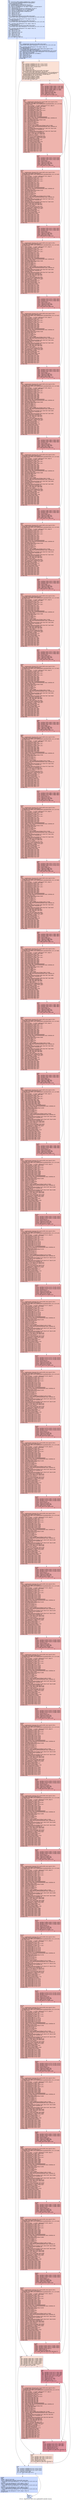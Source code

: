 digraph "CFG for '_Z9getForcesP15HIP_vector_typeIfLj4EEPS_IfLj3EEii' function" {
	label="CFG for '_Z9getForcesP15HIP_vector_typeIfLj4EEPS_IfLj3EEii' function";

	Node0x595da10 [shape=record,color="#3d50c3ff", style=filled, fillcolor="#a5c3fe70",label="{%4:\l  %5 = tail call i32 @llvm.amdgcn.workitem.id.x(), !range !4\l  %6 = tail call align 4 dereferenceable(64) i8 addrspace(4)*\l... @llvm.amdgcn.dispatch.ptr()\l  %7 = getelementptr i8, i8 addrspace(4)* %6, i64 4\l  %8 = bitcast i8 addrspace(4)* %7 to i16 addrspace(4)*\l  %9 = load i16, i16 addrspace(4)* %8, align 4, !range !5, !invariant.load !6\l  %10 = zext i16 %9 to i32\l  %11 = getelementptr inbounds i8, i8 addrspace(4)* %6, i64 12\l  %12 = bitcast i8 addrspace(4)* %11 to i32 addrspace(4)*\l  %13 = load i32, i32 addrspace(4)* %12, align 4, !tbaa !7\l  %14 = tail call i32 @llvm.amdgcn.workgroup.id.x()\l  %15 = mul i32 %14, %10\l  %16 = add i32 %15, %5\l  %17 = add nsw i32 %16, %2\l  %18 = sext i32 %17 to i64\l  %19 = getelementptr inbounds %struct.HIP_vector_type.0,\l... %struct.HIP_vector_type.0 addrspace(1)* %0, i64 %18, i32 0, i32 0, i32 0, i64\l... 0\l  %20 = load float, float addrspace(1)* %19, align 16, !tbaa !16,\l... !amdgpu.noclobber !6\l  %21 = getelementptr inbounds %struct.HIP_vector_type.0,\l... %struct.HIP_vector_type.0 addrspace(1)* %0, i64 %18, i32 0, i32 0, i32 0, i64\l... 1\l  %22 = load float, float addrspace(1)* %21, align 4, !tbaa !16,\l... !amdgpu.noclobber !6\l  %23 = getelementptr inbounds %struct.HIP_vector_type.0,\l... %struct.HIP_vector_type.0 addrspace(1)* %0, i64 %18, i32 0, i32 0, i32 0, i64\l... 2\l  %24 = load float, float addrspace(1)* %23, align 8, !tbaa !16,\l... !amdgpu.noclobber !6\l  %25 = udiv i32 %13, %10\l  %26 = mul i32 %25, %10\l  %27 = icmp ugt i32 %13, %26\l  %28 = zext i1 %27 to i32\l  %29 = add i32 %25, %28\l  %30 = mul i32 %29, %3\l  %31 = icmp eq i32 %30, 0\l  br i1 %31, label %43, label %32\l|{<s0>T|<s1>F}}"];
	Node0x595da10:s0 -> Node0x5961450;
	Node0x595da10:s1 -> Node0x59614e0;
	Node0x59614e0 [shape=record,color="#3d50c3ff", style=filled, fillcolor="#93b5fe70",label="{%32:\l32:                                               \l  %33 = getelementptr inbounds %struct.HIP_vector_type.0,\l... %struct.HIP_vector_type.0 addrspace(1)* %0, i64 %18, i32 0, i32 0, i32 0, i64\l... 3\l  %34 = load float, float addrspace(1)* %33, align 4, !tbaa !16,\l... !amdgpu.noclobber !6\l  %35 = getelementptr inbounds [256 x %struct.HIP_vector_type.0], [256 x\l... %struct.HIP_vector_type.0] addrspace(3)*\l... @_ZZ9getForcesP15HIP_vector_typeIfLj4EEPS_IfLj3EEiiE5shPos, i32 0, i32 %5\l  %36 = bitcast %struct.HIP_vector_type.0 addrspace(3)* %35 to i8 addrspace(3)*\l  %37 = fpext float %34 to double\l  %38 = fmul contract double %37, 6.674080e-11\l  %39 = and i32 %10, 31\l  %40 = icmp ult i16 %9, 32\l  %41 = and i32 %10, 2016\l  %42 = icmp eq i32 %39, 0\l  br label %48\l}"];
	Node0x59614e0 -> Node0x5962830;
	Node0x5961450 [shape=record,color="#3d50c3ff", style=filled, fillcolor="#a5c3fe70",label="{%43:\l43:                                               \l  %44 = phi float [ 0.000000e+00, %4 ], [ %135, %134 ]\l  %45 = phi float [ 0.000000e+00, %4 ], [ %136, %134 ]\l  %46 = phi float [ 0.000000e+00, %4 ], [ %137, %134 ]\l  %47 = icmp slt i32 %16, 4096\l  br i1 %47, label %2068, label %2073\l|{<s0>T|<s1>F}}"];
	Node0x5961450:s0 -> Node0x5962de0;
	Node0x5961450:s1 -> Node0x5962e70;
	Node0x5962830 [shape=record,color="#3d50c3ff", style=filled, fillcolor="#f7bca170",label="{%48:\l48:                                               \l  %49 = phi float [ 0.000000e+00, %32 ], [ %137, %134 ]\l  %50 = phi float [ 0.000000e+00, %32 ], [ %136, %134 ]\l  %51 = phi float [ 0.000000e+00, %32 ], [ %135, %134 ]\l  %52 = phi i32 [ 0, %32 ], [ %138, %134 ]\l  %53 = mul i32 %52, %10\l  %54 = add i32 %53, %5\l  %55 = zext i32 %54 to i64\l  %56 = getelementptr inbounds %struct.HIP_vector_type.0,\l... %struct.HIP_vector_type.0 addrspace(1)* %0, i64 %55\l  %57 = bitcast %struct.HIP_vector_type.0 addrspace(1)* %56 to i8 addrspace(1)*\l  tail call void @llvm.memcpy.p3i8.p1i8.i64(i8 addrspace(3)* noundef align 16\l... dereferenceable(16) %36, i8 addrspace(1)* noundef align 16\l... dereferenceable(16) %57, i64 16, i1 false)\l  fence syncscope(\"workgroup\") release\l  tail call void @llvm.amdgcn.s.barrier()\l  fence syncscope(\"workgroup\") acquire\l  br i1 %40, label %58, label %140\l|{<s0>T|<s1>F}}"];
	Node0x5962830:s0 -> Node0x5963bc0;
	Node0x5962830:s1 -> Node0x5963c50;
	Node0x5963bc0 [shape=record,color="#3d50c3ff", style=filled, fillcolor="#f7bca170",label="{%58:\l58:                                               \l  %59 = phi float [ undef, %48 ], [ %2062, %2061 ]\l  %60 = phi float [ undef, %48 ], [ %2063, %2061 ]\l  %61 = phi float [ undef, %48 ], [ %2064, %2061 ]\l  %62 = phi float [ %49, %48 ], [ %2064, %2061 ]\l  %63 = phi float [ %50, %48 ], [ %2063, %2061 ]\l  %64 = phi float [ %51, %48 ], [ %2062, %2061 ]\l  %65 = phi i32 [ 0, %48 ], [ %2065, %2061 ]\l  br i1 %42, label %134, label %66\l|{<s0>T|<s1>F}}"];
	Node0x5963bc0:s0 -> Node0x59629a0;
	Node0x5963bc0:s1 -> Node0x5961740;
	Node0x5961740 [shape=record,color="#b70d28ff", style=filled, fillcolor="#b70d2870",label="{%66:\l66:                                               \l  %67 = phi float [ %130, %127 ], [ %62, %58 ]\l  %68 = phi float [ %129, %127 ], [ %63, %58 ]\l  %69 = phi float [ %128, %127 ], [ %64, %58 ]\l  %70 = phi i32 [ %131, %127 ], [ %65, %58 ]\l  %71 = phi i32 [ %132, %127 ], [ 0, %58 ]\l  %72 = add i32 %70, %53\l  %73 = icmp ne i32 %72, %17\l  %74 = icmp slt i32 %72, 4096\l  %75 = and i1 %73, %74\l  br i1 %75, label %76, label %127\l|{<s0>T|<s1>F}}"];
	Node0x5961740:s0 -> Node0x5964fb0;
	Node0x5961740:s1 -> Node0x59647e0;
	Node0x5964fb0 [shape=record,color="#3d50c3ff", style=filled, fillcolor="#d24b4070",label="{%76:\l76:                                               \l  %77 = getelementptr inbounds [256 x %struct.HIP_vector_type.0], [256 x\l... %struct.HIP_vector_type.0] addrspace(3)*\l... @_ZZ9getForcesP15HIP_vector_typeIfLj4EEPS_IfLj3EEiiE5shPos, i32 0, i32 %70,\l... i32 0, i32 0, i32 0\l  %78 = load \<4 x float\>, \<4 x float\> addrspace(3)* %77, align 16\l  %79 = extractelement \<4 x float\> %78, i64 0\l  %80 = fsub contract float %79, %20\l  %81 = extractelement \<4 x float\> %78, i64 1\l  %82 = fsub contract float %81, %22\l  %83 = extractelement \<4 x float\> %78, i64 2\l  %84 = fsub contract float %83, %24\l  %85 = fmul contract float %80, %80\l  %86 = fmul contract float %82, %82\l  %87 = fadd contract float %85, %86\l  %88 = fmul contract float %84, %84\l  %89 = fadd contract float %88, %87\l  %90 = fcmp olt float %89, 0x39F0000000000000\l  %91 = select i1 %90, float 0x41F0000000000000, float 1.000000e+00\l  %92 = fmul float %89, %91\l  %93 = tail call float @llvm.sqrt.f32(float %92)\l  %94 = bitcast float %93 to i32\l  %95 = add nsw i32 %94, -1\l  %96 = bitcast i32 %95 to float\l  %97 = add nsw i32 %94, 1\l  %98 = bitcast i32 %97 to float\l  %99 = tail call i1 @llvm.amdgcn.class.f32(float %92, i32 608)\l  %100 = select i1 %90, float 0x3EF0000000000000, float 1.000000e+00\l  %101 = fneg float %98\l  %102 = tail call float @llvm.fma.f32(float %101, float %93, float %92)\l  %103 = fcmp ogt float %102, 0.000000e+00\l  %104 = fneg float %96\l  %105 = tail call float @llvm.fma.f32(float %104, float %93, float %92)\l  %106 = fcmp ole float %105, 0.000000e+00\l  %107 = select i1 %106, float %96, float %93\l  %108 = select i1 %103, float %98, float %107\l  %109 = fmul float %100, %108\l  %110 = select i1 %99, float %92, float %109\l  %111 = fdiv contract float 1.000000e+00, %110\l  %112 = extractelement \<4 x float\> %78, i64 3\l  %113 = fpext float %112 to double\l  %114 = fmul contract double %38, %113\l  %115 = fpext float %89 to double\l  %116 = fdiv contract double %114, %115\l  %117 = fptrunc double %116 to float\l  %118 = fmul contract float %80, %117\l  %119 = fmul contract float %118, %111\l  %120 = fmul contract float %82, %117\l  %121 = fmul contract float %120, %111\l  %122 = fmul contract float %84, %117\l  %123 = fmul contract float %122, %111\l  %124 = fadd contract float %69, %119\l  %125 = fadd contract float %68, %121\l  %126 = fadd contract float %67, %123\l  br label %127\l}"];
	Node0x5964fb0 -> Node0x59647e0;
	Node0x59647e0 [shape=record,color="#b70d28ff", style=filled, fillcolor="#b70d2870",label="{%127:\l127:                                              \l  %128 = phi float [ %124, %76 ], [ %69, %66 ]\l  %129 = phi float [ %125, %76 ], [ %68, %66 ]\l  %130 = phi float [ %126, %76 ], [ %67, %66 ]\l  %131 = add nuw nsw i32 %70, 1\l  %132 = add nuw nsw i32 %71, 1\l  %133 = icmp eq i32 %132, %39\l  br i1 %133, label %134, label %66, !llvm.loop !19\l|{<s0>T|<s1>F}}"];
	Node0x59647e0:s0 -> Node0x59629a0;
	Node0x59647e0:s1 -> Node0x5961740;
	Node0x59629a0 [shape=record,color="#3d50c3ff", style=filled, fillcolor="#f7bca170",label="{%134:\l134:                                              \l  %135 = phi float [ %59, %58 ], [ %128, %127 ]\l  %136 = phi float [ %60, %58 ], [ %129, %127 ]\l  %137 = phi float [ %61, %58 ], [ %130, %127 ]\l  %138 = add nuw nsw i32 %52, 1\l  %139 = icmp eq i32 %138, %30\l  br i1 %139, label %43, label %48, !llvm.loop !21\l|{<s0>T|<s1>F}}"];
	Node0x59629a0:s0 -> Node0x5961450;
	Node0x59629a0:s1 -> Node0x5962830;
	Node0x5963c50 [shape=record,color="#b70d28ff", style=filled, fillcolor="#c32e3170",label="{%140:\l140:                                              \l  %141 = phi float [ %2064, %2061 ], [ %49, %48 ]\l  %142 = phi float [ %2063, %2061 ], [ %50, %48 ]\l  %143 = phi float [ %2062, %2061 ], [ %51, %48 ]\l  %144 = phi i32 [ %2065, %2061 ], [ 0, %48 ]\l  %145 = phi i32 [ %2066, %2061 ], [ 0, %48 ]\l  %146 = add i32 %144, %53\l  %147 = icmp ne i32 %146, %17\l  %148 = icmp slt i32 %146, 4096\l  %149 = and i1 %147, %148\l  br i1 %149, label %150, label %201\l|{<s0>T|<s1>F}}"];
	Node0x5963c50:s0 -> Node0x59687f0;
	Node0x5963c50:s1 -> Node0x5968840;
	Node0x59687f0 [shape=record,color="#3d50c3ff", style=filled, fillcolor="#d8564670",label="{%150:\l150:                                              \l  %151 = getelementptr inbounds [256 x %struct.HIP_vector_type.0], [256 x\l... %struct.HIP_vector_type.0] addrspace(3)*\l... @_ZZ9getForcesP15HIP_vector_typeIfLj4EEPS_IfLj3EEiiE5shPos, i32 0, i32 %144,\l... i32 0, i32 0, i32 0\l  %152 = load \<4 x float\>, \<4 x float\> addrspace(3)* %151, align 16\l  %153 = extractelement \<4 x float\> %152, i64 0\l  %154 = fsub contract float %153, %20\l  %155 = extractelement \<4 x float\> %152, i64 1\l  %156 = fsub contract float %155, %22\l  %157 = extractelement \<4 x float\> %152, i64 2\l  %158 = fsub contract float %157, %24\l  %159 = fmul contract float %154, %154\l  %160 = fmul contract float %156, %156\l  %161 = fadd contract float %159, %160\l  %162 = fmul contract float %158, %158\l  %163 = fadd contract float %162, %161\l  %164 = fcmp olt float %163, 0x39F0000000000000\l  %165 = select i1 %164, float 0x41F0000000000000, float 1.000000e+00\l  %166 = fmul float %163, %165\l  %167 = tail call float @llvm.sqrt.f32(float %166)\l  %168 = bitcast float %167 to i32\l  %169 = add nsw i32 %168, -1\l  %170 = bitcast i32 %169 to float\l  %171 = add nsw i32 %168, 1\l  %172 = bitcast i32 %171 to float\l  %173 = tail call i1 @llvm.amdgcn.class.f32(float %166, i32 608)\l  %174 = select i1 %164, float 0x3EF0000000000000, float 1.000000e+00\l  %175 = fneg float %172\l  %176 = tail call float @llvm.fma.f32(float %175, float %167, float %166)\l  %177 = fcmp ogt float %176, 0.000000e+00\l  %178 = fneg float %170\l  %179 = tail call float @llvm.fma.f32(float %178, float %167, float %166)\l  %180 = fcmp ole float %179, 0.000000e+00\l  %181 = select i1 %180, float %170, float %167\l  %182 = select i1 %177, float %172, float %181\l  %183 = fmul float %174, %182\l  %184 = select i1 %173, float %166, float %183\l  %185 = fdiv contract float 1.000000e+00, %184\l  %186 = extractelement \<4 x float\> %152, i64 3\l  %187 = fpext float %186 to double\l  %188 = fmul contract double %38, %187\l  %189 = fpext float %163 to double\l  %190 = fdiv contract double %188, %189\l  %191 = fptrunc double %190 to float\l  %192 = fmul contract float %154, %191\l  %193 = fmul contract float %192, %185\l  %194 = fmul contract float %156, %191\l  %195 = fmul contract float %194, %185\l  %196 = fmul contract float %158, %191\l  %197 = fmul contract float %196, %185\l  %198 = fadd contract float %143, %193\l  %199 = fadd contract float %142, %195\l  %200 = fadd contract float %141, %197\l  br label %201\l}"];
	Node0x59687f0 -> Node0x5968840;
	Node0x5968840 [shape=record,color="#b70d28ff", style=filled, fillcolor="#c32e3170",label="{%201:\l201:                                              \l  %202 = phi float [ %198, %150 ], [ %143, %140 ]\l  %203 = phi float [ %199, %150 ], [ %142, %140 ]\l  %204 = phi float [ %200, %150 ], [ %141, %140 ]\l  %205 = or i32 %144, 1\l  %206 = add i32 %205, %53\l  %207 = icmp ne i32 %206, %17\l  %208 = icmp slt i32 %206, 4096\l  %209 = and i1 %207, %208\l  br i1 %209, label %210, label %261\l|{<s0>T|<s1>F}}"];
	Node0x5968840:s0 -> Node0x596ad40;
	Node0x5968840:s1 -> Node0x596ad90;
	Node0x596ad40 [shape=record,color="#3d50c3ff", style=filled, fillcolor="#d8564670",label="{%210:\l210:                                              \l  %211 = getelementptr inbounds [256 x %struct.HIP_vector_type.0], [256 x\l... %struct.HIP_vector_type.0] addrspace(3)*\l... @_ZZ9getForcesP15HIP_vector_typeIfLj4EEPS_IfLj3EEiiE5shPos, i32 0, i32 %205,\l... i32 0, i32 0, i32 0\l  %212 = load \<4 x float\>, \<4 x float\> addrspace(3)* %211, align 16\l  %213 = extractelement \<4 x float\> %212, i64 0\l  %214 = fsub contract float %213, %20\l  %215 = extractelement \<4 x float\> %212, i64 1\l  %216 = fsub contract float %215, %22\l  %217 = extractelement \<4 x float\> %212, i64 2\l  %218 = fsub contract float %217, %24\l  %219 = fmul contract float %214, %214\l  %220 = fmul contract float %216, %216\l  %221 = fadd contract float %219, %220\l  %222 = fmul contract float %218, %218\l  %223 = fadd contract float %222, %221\l  %224 = fcmp olt float %223, 0x39F0000000000000\l  %225 = select i1 %224, float 0x41F0000000000000, float 1.000000e+00\l  %226 = fmul float %223, %225\l  %227 = tail call float @llvm.sqrt.f32(float %226)\l  %228 = bitcast float %227 to i32\l  %229 = add nsw i32 %228, -1\l  %230 = bitcast i32 %229 to float\l  %231 = add nsw i32 %228, 1\l  %232 = bitcast i32 %231 to float\l  %233 = tail call i1 @llvm.amdgcn.class.f32(float %226, i32 608)\l  %234 = select i1 %224, float 0x3EF0000000000000, float 1.000000e+00\l  %235 = fneg float %232\l  %236 = tail call float @llvm.fma.f32(float %235, float %227, float %226)\l  %237 = fcmp ogt float %236, 0.000000e+00\l  %238 = fneg float %230\l  %239 = tail call float @llvm.fma.f32(float %238, float %227, float %226)\l  %240 = fcmp ole float %239, 0.000000e+00\l  %241 = select i1 %240, float %230, float %227\l  %242 = select i1 %237, float %232, float %241\l  %243 = fmul float %234, %242\l  %244 = select i1 %233, float %226, float %243\l  %245 = fdiv contract float 1.000000e+00, %244\l  %246 = extractelement \<4 x float\> %212, i64 3\l  %247 = fpext float %246 to double\l  %248 = fmul contract double %38, %247\l  %249 = fpext float %223 to double\l  %250 = fdiv contract double %248, %249\l  %251 = fptrunc double %250 to float\l  %252 = fmul contract float %214, %251\l  %253 = fmul contract float %252, %245\l  %254 = fmul contract float %216, %251\l  %255 = fmul contract float %254, %245\l  %256 = fmul contract float %218, %251\l  %257 = fmul contract float %256, %245\l  %258 = fadd contract float %202, %253\l  %259 = fadd contract float %203, %255\l  %260 = fadd contract float %204, %257\l  br label %261\l}"];
	Node0x596ad40 -> Node0x596ad90;
	Node0x596ad90 [shape=record,color="#b70d28ff", style=filled, fillcolor="#c32e3170",label="{%261:\l261:                                              \l  %262 = phi float [ %258, %210 ], [ %202, %201 ]\l  %263 = phi float [ %259, %210 ], [ %203, %201 ]\l  %264 = phi float [ %260, %210 ], [ %204, %201 ]\l  %265 = or i32 %144, 2\l  %266 = add i32 %265, %53\l  %267 = icmp ne i32 %266, %17\l  %268 = icmp slt i32 %266, 4096\l  %269 = and i1 %267, %268\l  br i1 %269, label %270, label %321\l|{<s0>T|<s1>F}}"];
	Node0x596ad90:s0 -> Node0x5967c40;
	Node0x596ad90:s1 -> Node0x5967c90;
	Node0x5967c40 [shape=record,color="#3d50c3ff", style=filled, fillcolor="#d8564670",label="{%270:\l270:                                              \l  %271 = getelementptr inbounds [256 x %struct.HIP_vector_type.0], [256 x\l... %struct.HIP_vector_type.0] addrspace(3)*\l... @_ZZ9getForcesP15HIP_vector_typeIfLj4EEPS_IfLj3EEiiE5shPos, i32 0, i32 %265,\l... i32 0, i32 0, i32 0\l  %272 = load \<4 x float\>, \<4 x float\> addrspace(3)* %271, align 16\l  %273 = extractelement \<4 x float\> %272, i64 0\l  %274 = fsub contract float %273, %20\l  %275 = extractelement \<4 x float\> %272, i64 1\l  %276 = fsub contract float %275, %22\l  %277 = extractelement \<4 x float\> %272, i64 2\l  %278 = fsub contract float %277, %24\l  %279 = fmul contract float %274, %274\l  %280 = fmul contract float %276, %276\l  %281 = fadd contract float %279, %280\l  %282 = fmul contract float %278, %278\l  %283 = fadd contract float %282, %281\l  %284 = fcmp olt float %283, 0x39F0000000000000\l  %285 = select i1 %284, float 0x41F0000000000000, float 1.000000e+00\l  %286 = fmul float %283, %285\l  %287 = tail call float @llvm.sqrt.f32(float %286)\l  %288 = bitcast float %287 to i32\l  %289 = add nsw i32 %288, -1\l  %290 = bitcast i32 %289 to float\l  %291 = add nsw i32 %288, 1\l  %292 = bitcast i32 %291 to float\l  %293 = tail call i1 @llvm.amdgcn.class.f32(float %286, i32 608)\l  %294 = select i1 %284, float 0x3EF0000000000000, float 1.000000e+00\l  %295 = fneg float %292\l  %296 = tail call float @llvm.fma.f32(float %295, float %287, float %286)\l  %297 = fcmp ogt float %296, 0.000000e+00\l  %298 = fneg float %290\l  %299 = tail call float @llvm.fma.f32(float %298, float %287, float %286)\l  %300 = fcmp ole float %299, 0.000000e+00\l  %301 = select i1 %300, float %290, float %287\l  %302 = select i1 %297, float %292, float %301\l  %303 = fmul float %294, %302\l  %304 = select i1 %293, float %286, float %303\l  %305 = fdiv contract float 1.000000e+00, %304\l  %306 = extractelement \<4 x float\> %272, i64 3\l  %307 = fpext float %306 to double\l  %308 = fmul contract double %38, %307\l  %309 = fpext float %283 to double\l  %310 = fdiv contract double %308, %309\l  %311 = fptrunc double %310 to float\l  %312 = fmul contract float %274, %311\l  %313 = fmul contract float %312, %305\l  %314 = fmul contract float %276, %311\l  %315 = fmul contract float %314, %305\l  %316 = fmul contract float %278, %311\l  %317 = fmul contract float %316, %305\l  %318 = fadd contract float %262, %313\l  %319 = fadd contract float %263, %315\l  %320 = fadd contract float %264, %317\l  br label %321\l}"];
	Node0x5967c40 -> Node0x5967c90;
	Node0x5967c90 [shape=record,color="#b70d28ff", style=filled, fillcolor="#c32e3170",label="{%321:\l321:                                              \l  %322 = phi float [ %318, %270 ], [ %262, %261 ]\l  %323 = phi float [ %319, %270 ], [ %263, %261 ]\l  %324 = phi float [ %320, %270 ], [ %264, %261 ]\l  %325 = or i32 %144, 3\l  %326 = add i32 %325, %53\l  %327 = icmp ne i32 %326, %17\l  %328 = icmp slt i32 %326, 4096\l  %329 = and i1 %327, %328\l  br i1 %329, label %330, label %381\l|{<s0>T|<s1>F}}"];
	Node0x5967c90:s0 -> Node0x596fe60;
	Node0x5967c90:s1 -> Node0x596feb0;
	Node0x596fe60 [shape=record,color="#3d50c3ff", style=filled, fillcolor="#d8564670",label="{%330:\l330:                                              \l  %331 = getelementptr inbounds [256 x %struct.HIP_vector_type.0], [256 x\l... %struct.HIP_vector_type.0] addrspace(3)*\l... @_ZZ9getForcesP15HIP_vector_typeIfLj4EEPS_IfLj3EEiiE5shPos, i32 0, i32 %325,\l... i32 0, i32 0, i32 0\l  %332 = load \<4 x float\>, \<4 x float\> addrspace(3)* %331, align 16\l  %333 = extractelement \<4 x float\> %332, i64 0\l  %334 = fsub contract float %333, %20\l  %335 = extractelement \<4 x float\> %332, i64 1\l  %336 = fsub contract float %335, %22\l  %337 = extractelement \<4 x float\> %332, i64 2\l  %338 = fsub contract float %337, %24\l  %339 = fmul contract float %334, %334\l  %340 = fmul contract float %336, %336\l  %341 = fadd contract float %339, %340\l  %342 = fmul contract float %338, %338\l  %343 = fadd contract float %342, %341\l  %344 = fcmp olt float %343, 0x39F0000000000000\l  %345 = select i1 %344, float 0x41F0000000000000, float 1.000000e+00\l  %346 = fmul float %343, %345\l  %347 = tail call float @llvm.sqrt.f32(float %346)\l  %348 = bitcast float %347 to i32\l  %349 = add nsw i32 %348, -1\l  %350 = bitcast i32 %349 to float\l  %351 = add nsw i32 %348, 1\l  %352 = bitcast i32 %351 to float\l  %353 = tail call i1 @llvm.amdgcn.class.f32(float %346, i32 608)\l  %354 = select i1 %344, float 0x3EF0000000000000, float 1.000000e+00\l  %355 = fneg float %352\l  %356 = tail call float @llvm.fma.f32(float %355, float %347, float %346)\l  %357 = fcmp ogt float %356, 0.000000e+00\l  %358 = fneg float %350\l  %359 = tail call float @llvm.fma.f32(float %358, float %347, float %346)\l  %360 = fcmp ole float %359, 0.000000e+00\l  %361 = select i1 %360, float %350, float %347\l  %362 = select i1 %357, float %352, float %361\l  %363 = fmul float %354, %362\l  %364 = select i1 %353, float %346, float %363\l  %365 = fdiv contract float 1.000000e+00, %364\l  %366 = extractelement \<4 x float\> %332, i64 3\l  %367 = fpext float %366 to double\l  %368 = fmul contract double %38, %367\l  %369 = fpext float %343 to double\l  %370 = fdiv contract double %368, %369\l  %371 = fptrunc double %370 to float\l  %372 = fmul contract float %334, %371\l  %373 = fmul contract float %372, %365\l  %374 = fmul contract float %336, %371\l  %375 = fmul contract float %374, %365\l  %376 = fmul contract float %338, %371\l  %377 = fmul contract float %376, %365\l  %378 = fadd contract float %322, %373\l  %379 = fadd contract float %323, %375\l  %380 = fadd contract float %324, %377\l  br label %381\l}"];
	Node0x596fe60 -> Node0x596feb0;
	Node0x596feb0 [shape=record,color="#b70d28ff", style=filled, fillcolor="#c32e3170",label="{%381:\l381:                                              \l  %382 = phi float [ %378, %330 ], [ %322, %321 ]\l  %383 = phi float [ %379, %330 ], [ %323, %321 ]\l  %384 = phi float [ %380, %330 ], [ %324, %321 ]\l  %385 = or i32 %144, 4\l  %386 = add i32 %385, %53\l  %387 = icmp ne i32 %386, %17\l  %388 = icmp slt i32 %386, 4096\l  %389 = and i1 %387, %388\l  br i1 %389, label %390, label %441\l|{<s0>T|<s1>F}}"];
	Node0x596feb0:s0 -> Node0x5972350;
	Node0x596feb0:s1 -> Node0x59723a0;
	Node0x5972350 [shape=record,color="#3d50c3ff", style=filled, fillcolor="#d8564670",label="{%390:\l390:                                              \l  %391 = getelementptr inbounds [256 x %struct.HIP_vector_type.0], [256 x\l... %struct.HIP_vector_type.0] addrspace(3)*\l... @_ZZ9getForcesP15HIP_vector_typeIfLj4EEPS_IfLj3EEiiE5shPos, i32 0, i32 %385,\l... i32 0, i32 0, i32 0\l  %392 = load \<4 x float\>, \<4 x float\> addrspace(3)* %391, align 16\l  %393 = extractelement \<4 x float\> %392, i64 0\l  %394 = fsub contract float %393, %20\l  %395 = extractelement \<4 x float\> %392, i64 1\l  %396 = fsub contract float %395, %22\l  %397 = extractelement \<4 x float\> %392, i64 2\l  %398 = fsub contract float %397, %24\l  %399 = fmul contract float %394, %394\l  %400 = fmul contract float %396, %396\l  %401 = fadd contract float %399, %400\l  %402 = fmul contract float %398, %398\l  %403 = fadd contract float %402, %401\l  %404 = fcmp olt float %403, 0x39F0000000000000\l  %405 = select i1 %404, float 0x41F0000000000000, float 1.000000e+00\l  %406 = fmul float %403, %405\l  %407 = tail call float @llvm.sqrt.f32(float %406)\l  %408 = bitcast float %407 to i32\l  %409 = add nsw i32 %408, -1\l  %410 = bitcast i32 %409 to float\l  %411 = add nsw i32 %408, 1\l  %412 = bitcast i32 %411 to float\l  %413 = tail call i1 @llvm.amdgcn.class.f32(float %406, i32 608)\l  %414 = select i1 %404, float 0x3EF0000000000000, float 1.000000e+00\l  %415 = fneg float %412\l  %416 = tail call float @llvm.fma.f32(float %415, float %407, float %406)\l  %417 = fcmp ogt float %416, 0.000000e+00\l  %418 = fneg float %410\l  %419 = tail call float @llvm.fma.f32(float %418, float %407, float %406)\l  %420 = fcmp ole float %419, 0.000000e+00\l  %421 = select i1 %420, float %410, float %407\l  %422 = select i1 %417, float %412, float %421\l  %423 = fmul float %414, %422\l  %424 = select i1 %413, float %406, float %423\l  %425 = fdiv contract float 1.000000e+00, %424\l  %426 = extractelement \<4 x float\> %392, i64 3\l  %427 = fpext float %426 to double\l  %428 = fmul contract double %38, %427\l  %429 = fpext float %403 to double\l  %430 = fdiv contract double %428, %429\l  %431 = fptrunc double %430 to float\l  %432 = fmul contract float %394, %431\l  %433 = fmul contract float %432, %425\l  %434 = fmul contract float %396, %431\l  %435 = fmul contract float %434, %425\l  %436 = fmul contract float %398, %431\l  %437 = fmul contract float %436, %425\l  %438 = fadd contract float %382, %433\l  %439 = fadd contract float %383, %435\l  %440 = fadd contract float %384, %437\l  br label %441\l}"];
	Node0x5972350 -> Node0x59723a0;
	Node0x59723a0 [shape=record,color="#b70d28ff", style=filled, fillcolor="#c32e3170",label="{%441:\l441:                                              \l  %442 = phi float [ %438, %390 ], [ %382, %381 ]\l  %443 = phi float [ %439, %390 ], [ %383, %381 ]\l  %444 = phi float [ %440, %390 ], [ %384, %381 ]\l  %445 = or i32 %144, 5\l  %446 = add i32 %445, %53\l  %447 = icmp ne i32 %446, %17\l  %448 = icmp slt i32 %446, 4096\l  %449 = and i1 %447, %448\l  br i1 %449, label %450, label %501\l|{<s0>T|<s1>F}}"];
	Node0x59723a0:s0 -> Node0x5974840;
	Node0x59723a0:s1 -> Node0x5974890;
	Node0x5974840 [shape=record,color="#3d50c3ff", style=filled, fillcolor="#d8564670",label="{%450:\l450:                                              \l  %451 = getelementptr inbounds [256 x %struct.HIP_vector_type.0], [256 x\l... %struct.HIP_vector_type.0] addrspace(3)*\l... @_ZZ9getForcesP15HIP_vector_typeIfLj4EEPS_IfLj3EEiiE5shPos, i32 0, i32 %445,\l... i32 0, i32 0, i32 0\l  %452 = load \<4 x float\>, \<4 x float\> addrspace(3)* %451, align 16\l  %453 = extractelement \<4 x float\> %452, i64 0\l  %454 = fsub contract float %453, %20\l  %455 = extractelement \<4 x float\> %452, i64 1\l  %456 = fsub contract float %455, %22\l  %457 = extractelement \<4 x float\> %452, i64 2\l  %458 = fsub contract float %457, %24\l  %459 = fmul contract float %454, %454\l  %460 = fmul contract float %456, %456\l  %461 = fadd contract float %459, %460\l  %462 = fmul contract float %458, %458\l  %463 = fadd contract float %462, %461\l  %464 = fcmp olt float %463, 0x39F0000000000000\l  %465 = select i1 %464, float 0x41F0000000000000, float 1.000000e+00\l  %466 = fmul float %463, %465\l  %467 = tail call float @llvm.sqrt.f32(float %466)\l  %468 = bitcast float %467 to i32\l  %469 = add nsw i32 %468, -1\l  %470 = bitcast i32 %469 to float\l  %471 = add nsw i32 %468, 1\l  %472 = bitcast i32 %471 to float\l  %473 = tail call i1 @llvm.amdgcn.class.f32(float %466, i32 608)\l  %474 = select i1 %464, float 0x3EF0000000000000, float 1.000000e+00\l  %475 = fneg float %472\l  %476 = tail call float @llvm.fma.f32(float %475, float %467, float %466)\l  %477 = fcmp ogt float %476, 0.000000e+00\l  %478 = fneg float %470\l  %479 = tail call float @llvm.fma.f32(float %478, float %467, float %466)\l  %480 = fcmp ole float %479, 0.000000e+00\l  %481 = select i1 %480, float %470, float %467\l  %482 = select i1 %477, float %472, float %481\l  %483 = fmul float %474, %482\l  %484 = select i1 %473, float %466, float %483\l  %485 = fdiv contract float 1.000000e+00, %484\l  %486 = extractelement \<4 x float\> %452, i64 3\l  %487 = fpext float %486 to double\l  %488 = fmul contract double %38, %487\l  %489 = fpext float %463 to double\l  %490 = fdiv contract double %488, %489\l  %491 = fptrunc double %490 to float\l  %492 = fmul contract float %454, %491\l  %493 = fmul contract float %492, %485\l  %494 = fmul contract float %456, %491\l  %495 = fmul contract float %494, %485\l  %496 = fmul contract float %458, %491\l  %497 = fmul contract float %496, %485\l  %498 = fadd contract float %442, %493\l  %499 = fadd contract float %443, %495\l  %500 = fadd contract float %444, %497\l  br label %501\l}"];
	Node0x5974840 -> Node0x5974890;
	Node0x5974890 [shape=record,color="#b70d28ff", style=filled, fillcolor="#c32e3170",label="{%501:\l501:                                              \l  %502 = phi float [ %498, %450 ], [ %442, %441 ]\l  %503 = phi float [ %499, %450 ], [ %443, %441 ]\l  %504 = phi float [ %500, %450 ], [ %444, %441 ]\l  %505 = or i32 %144, 6\l  %506 = add i32 %505, %53\l  %507 = icmp ne i32 %506, %17\l  %508 = icmp slt i32 %506, 4096\l  %509 = and i1 %507, %508\l  br i1 %509, label %510, label %561\l|{<s0>T|<s1>F}}"];
	Node0x5974890:s0 -> Node0x5976d30;
	Node0x5974890:s1 -> Node0x5976d80;
	Node0x5976d30 [shape=record,color="#3d50c3ff", style=filled, fillcolor="#d8564670",label="{%510:\l510:                                              \l  %511 = getelementptr inbounds [256 x %struct.HIP_vector_type.0], [256 x\l... %struct.HIP_vector_type.0] addrspace(3)*\l... @_ZZ9getForcesP15HIP_vector_typeIfLj4EEPS_IfLj3EEiiE5shPos, i32 0, i32 %505,\l... i32 0, i32 0, i32 0\l  %512 = load \<4 x float\>, \<4 x float\> addrspace(3)* %511, align 16\l  %513 = extractelement \<4 x float\> %512, i64 0\l  %514 = fsub contract float %513, %20\l  %515 = extractelement \<4 x float\> %512, i64 1\l  %516 = fsub contract float %515, %22\l  %517 = extractelement \<4 x float\> %512, i64 2\l  %518 = fsub contract float %517, %24\l  %519 = fmul contract float %514, %514\l  %520 = fmul contract float %516, %516\l  %521 = fadd contract float %519, %520\l  %522 = fmul contract float %518, %518\l  %523 = fadd contract float %522, %521\l  %524 = fcmp olt float %523, 0x39F0000000000000\l  %525 = select i1 %524, float 0x41F0000000000000, float 1.000000e+00\l  %526 = fmul float %523, %525\l  %527 = tail call float @llvm.sqrt.f32(float %526)\l  %528 = bitcast float %527 to i32\l  %529 = add nsw i32 %528, -1\l  %530 = bitcast i32 %529 to float\l  %531 = add nsw i32 %528, 1\l  %532 = bitcast i32 %531 to float\l  %533 = tail call i1 @llvm.amdgcn.class.f32(float %526, i32 608)\l  %534 = select i1 %524, float 0x3EF0000000000000, float 1.000000e+00\l  %535 = fneg float %532\l  %536 = tail call float @llvm.fma.f32(float %535, float %527, float %526)\l  %537 = fcmp ogt float %536, 0.000000e+00\l  %538 = fneg float %530\l  %539 = tail call float @llvm.fma.f32(float %538, float %527, float %526)\l  %540 = fcmp ole float %539, 0.000000e+00\l  %541 = select i1 %540, float %530, float %527\l  %542 = select i1 %537, float %532, float %541\l  %543 = fmul float %534, %542\l  %544 = select i1 %533, float %526, float %543\l  %545 = fdiv contract float 1.000000e+00, %544\l  %546 = extractelement \<4 x float\> %512, i64 3\l  %547 = fpext float %546 to double\l  %548 = fmul contract double %38, %547\l  %549 = fpext float %523 to double\l  %550 = fdiv contract double %548, %549\l  %551 = fptrunc double %550 to float\l  %552 = fmul contract float %514, %551\l  %553 = fmul contract float %552, %545\l  %554 = fmul contract float %516, %551\l  %555 = fmul contract float %554, %545\l  %556 = fmul contract float %518, %551\l  %557 = fmul contract float %556, %545\l  %558 = fadd contract float %502, %553\l  %559 = fadd contract float %503, %555\l  %560 = fadd contract float %504, %557\l  br label %561\l}"];
	Node0x5976d30 -> Node0x5976d80;
	Node0x5976d80 [shape=record,color="#b70d28ff", style=filled, fillcolor="#c32e3170",label="{%561:\l561:                                              \l  %562 = phi float [ %558, %510 ], [ %502, %501 ]\l  %563 = phi float [ %559, %510 ], [ %503, %501 ]\l  %564 = phi float [ %560, %510 ], [ %504, %501 ]\l  %565 = or i32 %144, 7\l  %566 = add i32 %565, %53\l  %567 = icmp ne i32 %566, %17\l  %568 = icmp slt i32 %566, 4096\l  %569 = and i1 %567, %568\l  br i1 %569, label %570, label %621\l|{<s0>T|<s1>F}}"];
	Node0x5976d80:s0 -> Node0x597a270;
	Node0x5976d80:s1 -> Node0x597a2c0;
	Node0x597a270 [shape=record,color="#3d50c3ff", style=filled, fillcolor="#d8564670",label="{%570:\l570:                                              \l  %571 = getelementptr inbounds [256 x %struct.HIP_vector_type.0], [256 x\l... %struct.HIP_vector_type.0] addrspace(3)*\l... @_ZZ9getForcesP15HIP_vector_typeIfLj4EEPS_IfLj3EEiiE5shPos, i32 0, i32 %565,\l... i32 0, i32 0, i32 0\l  %572 = load \<4 x float\>, \<4 x float\> addrspace(3)* %571, align 16\l  %573 = extractelement \<4 x float\> %572, i64 0\l  %574 = fsub contract float %573, %20\l  %575 = extractelement \<4 x float\> %572, i64 1\l  %576 = fsub contract float %575, %22\l  %577 = extractelement \<4 x float\> %572, i64 2\l  %578 = fsub contract float %577, %24\l  %579 = fmul contract float %574, %574\l  %580 = fmul contract float %576, %576\l  %581 = fadd contract float %579, %580\l  %582 = fmul contract float %578, %578\l  %583 = fadd contract float %582, %581\l  %584 = fcmp olt float %583, 0x39F0000000000000\l  %585 = select i1 %584, float 0x41F0000000000000, float 1.000000e+00\l  %586 = fmul float %583, %585\l  %587 = tail call float @llvm.sqrt.f32(float %586)\l  %588 = bitcast float %587 to i32\l  %589 = add nsw i32 %588, -1\l  %590 = bitcast i32 %589 to float\l  %591 = add nsw i32 %588, 1\l  %592 = bitcast i32 %591 to float\l  %593 = tail call i1 @llvm.amdgcn.class.f32(float %586, i32 608)\l  %594 = select i1 %584, float 0x3EF0000000000000, float 1.000000e+00\l  %595 = fneg float %592\l  %596 = tail call float @llvm.fma.f32(float %595, float %587, float %586)\l  %597 = fcmp ogt float %596, 0.000000e+00\l  %598 = fneg float %590\l  %599 = tail call float @llvm.fma.f32(float %598, float %587, float %586)\l  %600 = fcmp ole float %599, 0.000000e+00\l  %601 = select i1 %600, float %590, float %587\l  %602 = select i1 %597, float %592, float %601\l  %603 = fmul float %594, %602\l  %604 = select i1 %593, float %586, float %603\l  %605 = fdiv contract float 1.000000e+00, %604\l  %606 = extractelement \<4 x float\> %572, i64 3\l  %607 = fpext float %606 to double\l  %608 = fmul contract double %38, %607\l  %609 = fpext float %583 to double\l  %610 = fdiv contract double %608, %609\l  %611 = fptrunc double %610 to float\l  %612 = fmul contract float %574, %611\l  %613 = fmul contract float %612, %605\l  %614 = fmul contract float %576, %611\l  %615 = fmul contract float %614, %605\l  %616 = fmul contract float %578, %611\l  %617 = fmul contract float %616, %605\l  %618 = fadd contract float %562, %613\l  %619 = fadd contract float %563, %615\l  %620 = fadd contract float %564, %617\l  br label %621\l}"];
	Node0x597a270 -> Node0x597a2c0;
	Node0x597a2c0 [shape=record,color="#b70d28ff", style=filled, fillcolor="#c32e3170",label="{%621:\l621:                                              \l  %622 = phi float [ %618, %570 ], [ %562, %561 ]\l  %623 = phi float [ %619, %570 ], [ %563, %561 ]\l  %624 = phi float [ %620, %570 ], [ %564, %561 ]\l  %625 = or i32 %144, 8\l  %626 = add i32 %625, %53\l  %627 = icmp ne i32 %626, %17\l  %628 = icmp slt i32 %626, 4096\l  %629 = and i1 %627, %628\l  br i1 %629, label %630, label %681\l|{<s0>T|<s1>F}}"];
	Node0x597a2c0:s0 -> Node0x597c790;
	Node0x597a2c0:s1 -> Node0x597c7e0;
	Node0x597c790 [shape=record,color="#3d50c3ff", style=filled, fillcolor="#d8564670",label="{%630:\l630:                                              \l  %631 = getelementptr inbounds [256 x %struct.HIP_vector_type.0], [256 x\l... %struct.HIP_vector_type.0] addrspace(3)*\l... @_ZZ9getForcesP15HIP_vector_typeIfLj4EEPS_IfLj3EEiiE5shPos, i32 0, i32 %625,\l... i32 0, i32 0, i32 0\l  %632 = load \<4 x float\>, \<4 x float\> addrspace(3)* %631, align 16\l  %633 = extractelement \<4 x float\> %632, i64 0\l  %634 = fsub contract float %633, %20\l  %635 = extractelement \<4 x float\> %632, i64 1\l  %636 = fsub contract float %635, %22\l  %637 = extractelement \<4 x float\> %632, i64 2\l  %638 = fsub contract float %637, %24\l  %639 = fmul contract float %634, %634\l  %640 = fmul contract float %636, %636\l  %641 = fadd contract float %639, %640\l  %642 = fmul contract float %638, %638\l  %643 = fadd contract float %642, %641\l  %644 = fcmp olt float %643, 0x39F0000000000000\l  %645 = select i1 %644, float 0x41F0000000000000, float 1.000000e+00\l  %646 = fmul float %643, %645\l  %647 = tail call float @llvm.sqrt.f32(float %646)\l  %648 = bitcast float %647 to i32\l  %649 = add nsw i32 %648, -1\l  %650 = bitcast i32 %649 to float\l  %651 = add nsw i32 %648, 1\l  %652 = bitcast i32 %651 to float\l  %653 = tail call i1 @llvm.amdgcn.class.f32(float %646, i32 608)\l  %654 = select i1 %644, float 0x3EF0000000000000, float 1.000000e+00\l  %655 = fneg float %652\l  %656 = tail call float @llvm.fma.f32(float %655, float %647, float %646)\l  %657 = fcmp ogt float %656, 0.000000e+00\l  %658 = fneg float %650\l  %659 = tail call float @llvm.fma.f32(float %658, float %647, float %646)\l  %660 = fcmp ole float %659, 0.000000e+00\l  %661 = select i1 %660, float %650, float %647\l  %662 = select i1 %657, float %652, float %661\l  %663 = fmul float %654, %662\l  %664 = select i1 %653, float %646, float %663\l  %665 = fdiv contract float 1.000000e+00, %664\l  %666 = extractelement \<4 x float\> %632, i64 3\l  %667 = fpext float %666 to double\l  %668 = fmul contract double %38, %667\l  %669 = fpext float %643 to double\l  %670 = fdiv contract double %668, %669\l  %671 = fptrunc double %670 to float\l  %672 = fmul contract float %634, %671\l  %673 = fmul contract float %672, %665\l  %674 = fmul contract float %636, %671\l  %675 = fmul contract float %674, %665\l  %676 = fmul contract float %638, %671\l  %677 = fmul contract float %676, %665\l  %678 = fadd contract float %622, %673\l  %679 = fadd contract float %623, %675\l  %680 = fadd contract float %624, %677\l  br label %681\l}"];
	Node0x597c790 -> Node0x597c7e0;
	Node0x597c7e0 [shape=record,color="#b70d28ff", style=filled, fillcolor="#c32e3170",label="{%681:\l681:                                              \l  %682 = phi float [ %678, %630 ], [ %622, %621 ]\l  %683 = phi float [ %679, %630 ], [ %623, %621 ]\l  %684 = phi float [ %680, %630 ], [ %624, %621 ]\l  %685 = or i32 %144, 9\l  %686 = add i32 %685, %53\l  %687 = icmp ne i32 %686, %17\l  %688 = icmp slt i32 %686, 4096\l  %689 = and i1 %687, %688\l  br i1 %689, label %690, label %741\l|{<s0>T|<s1>F}}"];
	Node0x597c7e0:s0 -> Node0x597ecb0;
	Node0x597c7e0:s1 -> Node0x597ed00;
	Node0x597ecb0 [shape=record,color="#3d50c3ff", style=filled, fillcolor="#d8564670",label="{%690:\l690:                                              \l  %691 = getelementptr inbounds [256 x %struct.HIP_vector_type.0], [256 x\l... %struct.HIP_vector_type.0] addrspace(3)*\l... @_ZZ9getForcesP15HIP_vector_typeIfLj4EEPS_IfLj3EEiiE5shPos, i32 0, i32 %685,\l... i32 0, i32 0, i32 0\l  %692 = load \<4 x float\>, \<4 x float\> addrspace(3)* %691, align 16\l  %693 = extractelement \<4 x float\> %692, i64 0\l  %694 = fsub contract float %693, %20\l  %695 = extractelement \<4 x float\> %692, i64 1\l  %696 = fsub contract float %695, %22\l  %697 = extractelement \<4 x float\> %692, i64 2\l  %698 = fsub contract float %697, %24\l  %699 = fmul contract float %694, %694\l  %700 = fmul contract float %696, %696\l  %701 = fadd contract float %699, %700\l  %702 = fmul contract float %698, %698\l  %703 = fadd contract float %702, %701\l  %704 = fcmp olt float %703, 0x39F0000000000000\l  %705 = select i1 %704, float 0x41F0000000000000, float 1.000000e+00\l  %706 = fmul float %703, %705\l  %707 = tail call float @llvm.sqrt.f32(float %706)\l  %708 = bitcast float %707 to i32\l  %709 = add nsw i32 %708, -1\l  %710 = bitcast i32 %709 to float\l  %711 = add nsw i32 %708, 1\l  %712 = bitcast i32 %711 to float\l  %713 = tail call i1 @llvm.amdgcn.class.f32(float %706, i32 608)\l  %714 = select i1 %704, float 0x3EF0000000000000, float 1.000000e+00\l  %715 = fneg float %712\l  %716 = tail call float @llvm.fma.f32(float %715, float %707, float %706)\l  %717 = fcmp ogt float %716, 0.000000e+00\l  %718 = fneg float %710\l  %719 = tail call float @llvm.fma.f32(float %718, float %707, float %706)\l  %720 = fcmp ole float %719, 0.000000e+00\l  %721 = select i1 %720, float %710, float %707\l  %722 = select i1 %717, float %712, float %721\l  %723 = fmul float %714, %722\l  %724 = select i1 %713, float %706, float %723\l  %725 = fdiv contract float 1.000000e+00, %724\l  %726 = extractelement \<4 x float\> %692, i64 3\l  %727 = fpext float %726 to double\l  %728 = fmul contract double %38, %727\l  %729 = fpext float %703 to double\l  %730 = fdiv contract double %728, %729\l  %731 = fptrunc double %730 to float\l  %732 = fmul contract float %694, %731\l  %733 = fmul contract float %732, %725\l  %734 = fmul contract float %696, %731\l  %735 = fmul contract float %734, %725\l  %736 = fmul contract float %698, %731\l  %737 = fmul contract float %736, %725\l  %738 = fadd contract float %682, %733\l  %739 = fadd contract float %683, %735\l  %740 = fadd contract float %684, %737\l  br label %741\l}"];
	Node0x597ecb0 -> Node0x597ed00;
	Node0x597ed00 [shape=record,color="#b70d28ff", style=filled, fillcolor="#c32e3170",label="{%741:\l741:                                              \l  %742 = phi float [ %738, %690 ], [ %682, %681 ]\l  %743 = phi float [ %739, %690 ], [ %683, %681 ]\l  %744 = phi float [ %740, %690 ], [ %684, %681 ]\l  %745 = or i32 %144, 10\l  %746 = add i32 %745, %53\l  %747 = icmp ne i32 %746, %17\l  %748 = icmp slt i32 %746, 4096\l  %749 = and i1 %747, %748\l  br i1 %749, label %750, label %801\l|{<s0>T|<s1>F}}"];
	Node0x597ed00:s0 -> Node0x59811d0;
	Node0x597ed00:s1 -> Node0x5981220;
	Node0x59811d0 [shape=record,color="#3d50c3ff", style=filled, fillcolor="#d8564670",label="{%750:\l750:                                              \l  %751 = getelementptr inbounds [256 x %struct.HIP_vector_type.0], [256 x\l... %struct.HIP_vector_type.0] addrspace(3)*\l... @_ZZ9getForcesP15HIP_vector_typeIfLj4EEPS_IfLj3EEiiE5shPos, i32 0, i32 %745,\l... i32 0, i32 0, i32 0\l  %752 = load \<4 x float\>, \<4 x float\> addrspace(3)* %751, align 16\l  %753 = extractelement \<4 x float\> %752, i64 0\l  %754 = fsub contract float %753, %20\l  %755 = extractelement \<4 x float\> %752, i64 1\l  %756 = fsub contract float %755, %22\l  %757 = extractelement \<4 x float\> %752, i64 2\l  %758 = fsub contract float %757, %24\l  %759 = fmul contract float %754, %754\l  %760 = fmul contract float %756, %756\l  %761 = fadd contract float %759, %760\l  %762 = fmul contract float %758, %758\l  %763 = fadd contract float %762, %761\l  %764 = fcmp olt float %763, 0x39F0000000000000\l  %765 = select i1 %764, float 0x41F0000000000000, float 1.000000e+00\l  %766 = fmul float %763, %765\l  %767 = tail call float @llvm.sqrt.f32(float %766)\l  %768 = bitcast float %767 to i32\l  %769 = add nsw i32 %768, -1\l  %770 = bitcast i32 %769 to float\l  %771 = add nsw i32 %768, 1\l  %772 = bitcast i32 %771 to float\l  %773 = tail call i1 @llvm.amdgcn.class.f32(float %766, i32 608)\l  %774 = select i1 %764, float 0x3EF0000000000000, float 1.000000e+00\l  %775 = fneg float %772\l  %776 = tail call float @llvm.fma.f32(float %775, float %767, float %766)\l  %777 = fcmp ogt float %776, 0.000000e+00\l  %778 = fneg float %770\l  %779 = tail call float @llvm.fma.f32(float %778, float %767, float %766)\l  %780 = fcmp ole float %779, 0.000000e+00\l  %781 = select i1 %780, float %770, float %767\l  %782 = select i1 %777, float %772, float %781\l  %783 = fmul float %774, %782\l  %784 = select i1 %773, float %766, float %783\l  %785 = fdiv contract float 1.000000e+00, %784\l  %786 = extractelement \<4 x float\> %752, i64 3\l  %787 = fpext float %786 to double\l  %788 = fmul contract double %38, %787\l  %789 = fpext float %763 to double\l  %790 = fdiv contract double %788, %789\l  %791 = fptrunc double %790 to float\l  %792 = fmul contract float %754, %791\l  %793 = fmul contract float %792, %785\l  %794 = fmul contract float %756, %791\l  %795 = fmul contract float %794, %785\l  %796 = fmul contract float %758, %791\l  %797 = fmul contract float %796, %785\l  %798 = fadd contract float %742, %793\l  %799 = fadd contract float %743, %795\l  %800 = fadd contract float %744, %797\l  br label %801\l}"];
	Node0x59811d0 -> Node0x5981220;
	Node0x5981220 [shape=record,color="#b70d28ff", style=filled, fillcolor="#c32e3170",label="{%801:\l801:                                              \l  %802 = phi float [ %798, %750 ], [ %742, %741 ]\l  %803 = phi float [ %799, %750 ], [ %743, %741 ]\l  %804 = phi float [ %800, %750 ], [ %744, %741 ]\l  %805 = or i32 %144, 11\l  %806 = add i32 %805, %53\l  %807 = icmp ne i32 %806, %17\l  %808 = icmp slt i32 %806, 4096\l  %809 = and i1 %807, %808\l  br i1 %809, label %810, label %861\l|{<s0>T|<s1>F}}"];
	Node0x5981220:s0 -> Node0x59836f0;
	Node0x5981220:s1 -> Node0x5983740;
	Node0x59836f0 [shape=record,color="#3d50c3ff", style=filled, fillcolor="#d8564670",label="{%810:\l810:                                              \l  %811 = getelementptr inbounds [256 x %struct.HIP_vector_type.0], [256 x\l... %struct.HIP_vector_type.0] addrspace(3)*\l... @_ZZ9getForcesP15HIP_vector_typeIfLj4EEPS_IfLj3EEiiE5shPos, i32 0, i32 %805,\l... i32 0, i32 0, i32 0\l  %812 = load \<4 x float\>, \<4 x float\> addrspace(3)* %811, align 16\l  %813 = extractelement \<4 x float\> %812, i64 0\l  %814 = fsub contract float %813, %20\l  %815 = extractelement \<4 x float\> %812, i64 1\l  %816 = fsub contract float %815, %22\l  %817 = extractelement \<4 x float\> %812, i64 2\l  %818 = fsub contract float %817, %24\l  %819 = fmul contract float %814, %814\l  %820 = fmul contract float %816, %816\l  %821 = fadd contract float %819, %820\l  %822 = fmul contract float %818, %818\l  %823 = fadd contract float %822, %821\l  %824 = fcmp olt float %823, 0x39F0000000000000\l  %825 = select i1 %824, float 0x41F0000000000000, float 1.000000e+00\l  %826 = fmul float %823, %825\l  %827 = tail call float @llvm.sqrt.f32(float %826)\l  %828 = bitcast float %827 to i32\l  %829 = add nsw i32 %828, -1\l  %830 = bitcast i32 %829 to float\l  %831 = add nsw i32 %828, 1\l  %832 = bitcast i32 %831 to float\l  %833 = tail call i1 @llvm.amdgcn.class.f32(float %826, i32 608)\l  %834 = select i1 %824, float 0x3EF0000000000000, float 1.000000e+00\l  %835 = fneg float %832\l  %836 = tail call float @llvm.fma.f32(float %835, float %827, float %826)\l  %837 = fcmp ogt float %836, 0.000000e+00\l  %838 = fneg float %830\l  %839 = tail call float @llvm.fma.f32(float %838, float %827, float %826)\l  %840 = fcmp ole float %839, 0.000000e+00\l  %841 = select i1 %840, float %830, float %827\l  %842 = select i1 %837, float %832, float %841\l  %843 = fmul float %834, %842\l  %844 = select i1 %833, float %826, float %843\l  %845 = fdiv contract float 1.000000e+00, %844\l  %846 = extractelement \<4 x float\> %812, i64 3\l  %847 = fpext float %846 to double\l  %848 = fmul contract double %38, %847\l  %849 = fpext float %823 to double\l  %850 = fdiv contract double %848, %849\l  %851 = fptrunc double %850 to float\l  %852 = fmul contract float %814, %851\l  %853 = fmul contract float %852, %845\l  %854 = fmul contract float %816, %851\l  %855 = fmul contract float %854, %845\l  %856 = fmul contract float %818, %851\l  %857 = fmul contract float %856, %845\l  %858 = fadd contract float %802, %853\l  %859 = fadd contract float %803, %855\l  %860 = fadd contract float %804, %857\l  br label %861\l}"];
	Node0x59836f0 -> Node0x5983740;
	Node0x5983740 [shape=record,color="#b70d28ff", style=filled, fillcolor="#c32e3170",label="{%861:\l861:                                              \l  %862 = phi float [ %858, %810 ], [ %802, %801 ]\l  %863 = phi float [ %859, %810 ], [ %803, %801 ]\l  %864 = phi float [ %860, %810 ], [ %804, %801 ]\l  %865 = or i32 %144, 12\l  %866 = add i32 %865, %53\l  %867 = icmp ne i32 %866, %17\l  %868 = icmp slt i32 %866, 4096\l  %869 = and i1 %867, %868\l  br i1 %869, label %870, label %921\l|{<s0>T|<s1>F}}"];
	Node0x5983740:s0 -> Node0x5985c10;
	Node0x5983740:s1 -> Node0x5985c60;
	Node0x5985c10 [shape=record,color="#3d50c3ff", style=filled, fillcolor="#d8564670",label="{%870:\l870:                                              \l  %871 = getelementptr inbounds [256 x %struct.HIP_vector_type.0], [256 x\l... %struct.HIP_vector_type.0] addrspace(3)*\l... @_ZZ9getForcesP15HIP_vector_typeIfLj4EEPS_IfLj3EEiiE5shPos, i32 0, i32 %865,\l... i32 0, i32 0, i32 0\l  %872 = load \<4 x float\>, \<4 x float\> addrspace(3)* %871, align 16\l  %873 = extractelement \<4 x float\> %872, i64 0\l  %874 = fsub contract float %873, %20\l  %875 = extractelement \<4 x float\> %872, i64 1\l  %876 = fsub contract float %875, %22\l  %877 = extractelement \<4 x float\> %872, i64 2\l  %878 = fsub contract float %877, %24\l  %879 = fmul contract float %874, %874\l  %880 = fmul contract float %876, %876\l  %881 = fadd contract float %879, %880\l  %882 = fmul contract float %878, %878\l  %883 = fadd contract float %882, %881\l  %884 = fcmp olt float %883, 0x39F0000000000000\l  %885 = select i1 %884, float 0x41F0000000000000, float 1.000000e+00\l  %886 = fmul float %883, %885\l  %887 = tail call float @llvm.sqrt.f32(float %886)\l  %888 = bitcast float %887 to i32\l  %889 = add nsw i32 %888, -1\l  %890 = bitcast i32 %889 to float\l  %891 = add nsw i32 %888, 1\l  %892 = bitcast i32 %891 to float\l  %893 = tail call i1 @llvm.amdgcn.class.f32(float %886, i32 608)\l  %894 = select i1 %884, float 0x3EF0000000000000, float 1.000000e+00\l  %895 = fneg float %892\l  %896 = tail call float @llvm.fma.f32(float %895, float %887, float %886)\l  %897 = fcmp ogt float %896, 0.000000e+00\l  %898 = fneg float %890\l  %899 = tail call float @llvm.fma.f32(float %898, float %887, float %886)\l  %900 = fcmp ole float %899, 0.000000e+00\l  %901 = select i1 %900, float %890, float %887\l  %902 = select i1 %897, float %892, float %901\l  %903 = fmul float %894, %902\l  %904 = select i1 %893, float %886, float %903\l  %905 = fdiv contract float 1.000000e+00, %904\l  %906 = extractelement \<4 x float\> %872, i64 3\l  %907 = fpext float %906 to double\l  %908 = fmul contract double %38, %907\l  %909 = fpext float %883 to double\l  %910 = fdiv contract double %908, %909\l  %911 = fptrunc double %910 to float\l  %912 = fmul contract float %874, %911\l  %913 = fmul contract float %912, %905\l  %914 = fmul contract float %876, %911\l  %915 = fmul contract float %914, %905\l  %916 = fmul contract float %878, %911\l  %917 = fmul contract float %916, %905\l  %918 = fadd contract float %862, %913\l  %919 = fadd contract float %863, %915\l  %920 = fadd contract float %864, %917\l  br label %921\l}"];
	Node0x5985c10 -> Node0x5985c60;
	Node0x5985c60 [shape=record,color="#b70d28ff", style=filled, fillcolor="#c32e3170",label="{%921:\l921:                                              \l  %922 = phi float [ %918, %870 ], [ %862, %861 ]\l  %923 = phi float [ %919, %870 ], [ %863, %861 ]\l  %924 = phi float [ %920, %870 ], [ %864, %861 ]\l  %925 = or i32 %144, 13\l  %926 = add i32 %925, %53\l  %927 = icmp ne i32 %926, %17\l  %928 = icmp slt i32 %926, 4096\l  %929 = and i1 %927, %928\l  br i1 %929, label %930, label %981\l|{<s0>T|<s1>F}}"];
	Node0x5985c60:s0 -> Node0x5988130;
	Node0x5985c60:s1 -> Node0x5988180;
	Node0x5988130 [shape=record,color="#3d50c3ff", style=filled, fillcolor="#d8564670",label="{%930:\l930:                                              \l  %931 = getelementptr inbounds [256 x %struct.HIP_vector_type.0], [256 x\l... %struct.HIP_vector_type.0] addrspace(3)*\l... @_ZZ9getForcesP15HIP_vector_typeIfLj4EEPS_IfLj3EEiiE5shPos, i32 0, i32 %925,\l... i32 0, i32 0, i32 0\l  %932 = load \<4 x float\>, \<4 x float\> addrspace(3)* %931, align 16\l  %933 = extractelement \<4 x float\> %932, i64 0\l  %934 = fsub contract float %933, %20\l  %935 = extractelement \<4 x float\> %932, i64 1\l  %936 = fsub contract float %935, %22\l  %937 = extractelement \<4 x float\> %932, i64 2\l  %938 = fsub contract float %937, %24\l  %939 = fmul contract float %934, %934\l  %940 = fmul contract float %936, %936\l  %941 = fadd contract float %939, %940\l  %942 = fmul contract float %938, %938\l  %943 = fadd contract float %942, %941\l  %944 = fcmp olt float %943, 0x39F0000000000000\l  %945 = select i1 %944, float 0x41F0000000000000, float 1.000000e+00\l  %946 = fmul float %943, %945\l  %947 = tail call float @llvm.sqrt.f32(float %946)\l  %948 = bitcast float %947 to i32\l  %949 = add nsw i32 %948, -1\l  %950 = bitcast i32 %949 to float\l  %951 = add nsw i32 %948, 1\l  %952 = bitcast i32 %951 to float\l  %953 = tail call i1 @llvm.amdgcn.class.f32(float %946, i32 608)\l  %954 = select i1 %944, float 0x3EF0000000000000, float 1.000000e+00\l  %955 = fneg float %952\l  %956 = tail call float @llvm.fma.f32(float %955, float %947, float %946)\l  %957 = fcmp ogt float %956, 0.000000e+00\l  %958 = fneg float %950\l  %959 = tail call float @llvm.fma.f32(float %958, float %947, float %946)\l  %960 = fcmp ole float %959, 0.000000e+00\l  %961 = select i1 %960, float %950, float %947\l  %962 = select i1 %957, float %952, float %961\l  %963 = fmul float %954, %962\l  %964 = select i1 %953, float %946, float %963\l  %965 = fdiv contract float 1.000000e+00, %964\l  %966 = extractelement \<4 x float\> %932, i64 3\l  %967 = fpext float %966 to double\l  %968 = fmul contract double %38, %967\l  %969 = fpext float %943 to double\l  %970 = fdiv contract double %968, %969\l  %971 = fptrunc double %970 to float\l  %972 = fmul contract float %934, %971\l  %973 = fmul contract float %972, %965\l  %974 = fmul contract float %936, %971\l  %975 = fmul contract float %974, %965\l  %976 = fmul contract float %938, %971\l  %977 = fmul contract float %976, %965\l  %978 = fadd contract float %922, %973\l  %979 = fadd contract float %923, %975\l  %980 = fadd contract float %924, %977\l  br label %981\l}"];
	Node0x5988130 -> Node0x5988180;
	Node0x5988180 [shape=record,color="#b70d28ff", style=filled, fillcolor="#c32e3170",label="{%981:\l981:                                              \l  %982 = phi float [ %978, %930 ], [ %922, %921 ]\l  %983 = phi float [ %979, %930 ], [ %923, %921 ]\l  %984 = phi float [ %980, %930 ], [ %924, %921 ]\l  %985 = or i32 %144, 14\l  %986 = add i32 %985, %53\l  %987 = icmp ne i32 %986, %17\l  %988 = icmp slt i32 %986, 4096\l  %989 = and i1 %987, %988\l  br i1 %989, label %990, label %1041\l|{<s0>T|<s1>F}}"];
	Node0x5988180:s0 -> Node0x598a650;
	Node0x5988180:s1 -> Node0x598a6a0;
	Node0x598a650 [shape=record,color="#3d50c3ff", style=filled, fillcolor="#d8564670",label="{%990:\l990:                                              \l  %991 = getelementptr inbounds [256 x %struct.HIP_vector_type.0], [256 x\l... %struct.HIP_vector_type.0] addrspace(3)*\l... @_ZZ9getForcesP15HIP_vector_typeIfLj4EEPS_IfLj3EEiiE5shPos, i32 0, i32 %985,\l... i32 0, i32 0, i32 0\l  %992 = load \<4 x float\>, \<4 x float\> addrspace(3)* %991, align 16\l  %993 = extractelement \<4 x float\> %992, i64 0\l  %994 = fsub contract float %993, %20\l  %995 = extractelement \<4 x float\> %992, i64 1\l  %996 = fsub contract float %995, %22\l  %997 = extractelement \<4 x float\> %992, i64 2\l  %998 = fsub contract float %997, %24\l  %999 = fmul contract float %994, %994\l  %1000 = fmul contract float %996, %996\l  %1001 = fadd contract float %999, %1000\l  %1002 = fmul contract float %998, %998\l  %1003 = fadd contract float %1002, %1001\l  %1004 = fcmp olt float %1003, 0x39F0000000000000\l  %1005 = select i1 %1004, float 0x41F0000000000000, float 1.000000e+00\l  %1006 = fmul float %1003, %1005\l  %1007 = tail call float @llvm.sqrt.f32(float %1006)\l  %1008 = bitcast float %1007 to i32\l  %1009 = add nsw i32 %1008, -1\l  %1010 = bitcast i32 %1009 to float\l  %1011 = add nsw i32 %1008, 1\l  %1012 = bitcast i32 %1011 to float\l  %1013 = tail call i1 @llvm.amdgcn.class.f32(float %1006, i32 608)\l  %1014 = select i1 %1004, float 0x3EF0000000000000, float 1.000000e+00\l  %1015 = fneg float %1012\l  %1016 = tail call float @llvm.fma.f32(float %1015, float %1007, float %1006)\l  %1017 = fcmp ogt float %1016, 0.000000e+00\l  %1018 = fneg float %1010\l  %1019 = tail call float @llvm.fma.f32(float %1018, float %1007, float %1006)\l  %1020 = fcmp ole float %1019, 0.000000e+00\l  %1021 = select i1 %1020, float %1010, float %1007\l  %1022 = select i1 %1017, float %1012, float %1021\l  %1023 = fmul float %1014, %1022\l  %1024 = select i1 %1013, float %1006, float %1023\l  %1025 = fdiv contract float 1.000000e+00, %1024\l  %1026 = extractelement \<4 x float\> %992, i64 3\l  %1027 = fpext float %1026 to double\l  %1028 = fmul contract double %38, %1027\l  %1029 = fpext float %1003 to double\l  %1030 = fdiv contract double %1028, %1029\l  %1031 = fptrunc double %1030 to float\l  %1032 = fmul contract float %994, %1031\l  %1033 = fmul contract float %1032, %1025\l  %1034 = fmul contract float %996, %1031\l  %1035 = fmul contract float %1034, %1025\l  %1036 = fmul contract float %998, %1031\l  %1037 = fmul contract float %1036, %1025\l  %1038 = fadd contract float %982, %1033\l  %1039 = fadd contract float %983, %1035\l  %1040 = fadd contract float %984, %1037\l  br label %1041\l}"];
	Node0x598a650 -> Node0x598a6a0;
	Node0x598a6a0 [shape=record,color="#b70d28ff", style=filled, fillcolor="#c32e3170",label="{%1041:\l1041:                                             \l  %1042 = phi float [ %1038, %990 ], [ %982, %981 ]\l  %1043 = phi float [ %1039, %990 ], [ %983, %981 ]\l  %1044 = phi float [ %1040, %990 ], [ %984, %981 ]\l  %1045 = or i32 %144, 15\l  %1046 = add i32 %1045, %53\l  %1047 = icmp ne i32 %1046, %17\l  %1048 = icmp slt i32 %1046, 4096\l  %1049 = and i1 %1047, %1048\l  br i1 %1049, label %1050, label %1101\l|{<s0>T|<s1>F}}"];
	Node0x598a6a0:s0 -> Node0x5977da0;
	Node0x598a6a0:s1 -> Node0x5977df0;
	Node0x5977da0 [shape=record,color="#3d50c3ff", style=filled, fillcolor="#d8564670",label="{%1050:\l1050:                                             \l  %1051 = getelementptr inbounds [256 x %struct.HIP_vector_type.0], [256 x\l... %struct.HIP_vector_type.0] addrspace(3)*\l... @_ZZ9getForcesP15HIP_vector_typeIfLj4EEPS_IfLj3EEiiE5shPos, i32 0, i32 %1045,\l... i32 0, i32 0, i32 0\l  %1052 = load \<4 x float\>, \<4 x float\> addrspace(3)* %1051, align 16\l  %1053 = extractelement \<4 x float\> %1052, i64 0\l  %1054 = fsub contract float %1053, %20\l  %1055 = extractelement \<4 x float\> %1052, i64 1\l  %1056 = fsub contract float %1055, %22\l  %1057 = extractelement \<4 x float\> %1052, i64 2\l  %1058 = fsub contract float %1057, %24\l  %1059 = fmul contract float %1054, %1054\l  %1060 = fmul contract float %1056, %1056\l  %1061 = fadd contract float %1059, %1060\l  %1062 = fmul contract float %1058, %1058\l  %1063 = fadd contract float %1062, %1061\l  %1064 = fcmp olt float %1063, 0x39F0000000000000\l  %1065 = select i1 %1064, float 0x41F0000000000000, float 1.000000e+00\l  %1066 = fmul float %1063, %1065\l  %1067 = tail call float @llvm.sqrt.f32(float %1066)\l  %1068 = bitcast float %1067 to i32\l  %1069 = add nsw i32 %1068, -1\l  %1070 = bitcast i32 %1069 to float\l  %1071 = add nsw i32 %1068, 1\l  %1072 = bitcast i32 %1071 to float\l  %1073 = tail call i1 @llvm.amdgcn.class.f32(float %1066, i32 608)\l  %1074 = select i1 %1064, float 0x3EF0000000000000, float 1.000000e+00\l  %1075 = fneg float %1072\l  %1076 = tail call float @llvm.fma.f32(float %1075, float %1067, float %1066)\l  %1077 = fcmp ogt float %1076, 0.000000e+00\l  %1078 = fneg float %1070\l  %1079 = tail call float @llvm.fma.f32(float %1078, float %1067, float %1066)\l  %1080 = fcmp ole float %1079, 0.000000e+00\l  %1081 = select i1 %1080, float %1070, float %1067\l  %1082 = select i1 %1077, float %1072, float %1081\l  %1083 = fmul float %1074, %1082\l  %1084 = select i1 %1073, float %1066, float %1083\l  %1085 = fdiv contract float 1.000000e+00, %1084\l  %1086 = extractelement \<4 x float\> %1052, i64 3\l  %1087 = fpext float %1086 to double\l  %1088 = fmul contract double %38, %1087\l  %1089 = fpext float %1063 to double\l  %1090 = fdiv contract double %1088, %1089\l  %1091 = fptrunc double %1090 to float\l  %1092 = fmul contract float %1054, %1091\l  %1093 = fmul contract float %1092, %1085\l  %1094 = fmul contract float %1056, %1091\l  %1095 = fmul contract float %1094, %1085\l  %1096 = fmul contract float %1058, %1091\l  %1097 = fmul contract float %1096, %1085\l  %1098 = fadd contract float %1042, %1093\l  %1099 = fadd contract float %1043, %1095\l  %1100 = fadd contract float %1044, %1097\l  br label %1101\l}"];
	Node0x5977da0 -> Node0x5977df0;
	Node0x5977df0 [shape=record,color="#b70d28ff", style=filled, fillcolor="#c32e3170",label="{%1101:\l1101:                                             \l  %1102 = phi float [ %1098, %1050 ], [ %1042, %1041 ]\l  %1103 = phi float [ %1099, %1050 ], [ %1043, %1041 ]\l  %1104 = phi float [ %1100, %1050 ], [ %1044, %1041 ]\l  %1105 = or i32 %144, 16\l  %1106 = add i32 %1105, %53\l  %1107 = icmp ne i32 %1106, %17\l  %1108 = icmp slt i32 %1106, 4096\l  %1109 = and i1 %1107, %1108\l  br i1 %1109, label %1110, label %1161\l|{<s0>T|<s1>F}}"];
	Node0x5977df0:s0 -> Node0x5991090;
	Node0x5977df0:s1 -> Node0x59910e0;
	Node0x5991090 [shape=record,color="#3d50c3ff", style=filled, fillcolor="#d8564670",label="{%1110:\l1110:                                             \l  %1111 = getelementptr inbounds [256 x %struct.HIP_vector_type.0], [256 x\l... %struct.HIP_vector_type.0] addrspace(3)*\l... @_ZZ9getForcesP15HIP_vector_typeIfLj4EEPS_IfLj3EEiiE5shPos, i32 0, i32 %1105,\l... i32 0, i32 0, i32 0\l  %1112 = load \<4 x float\>, \<4 x float\> addrspace(3)* %1111, align 16\l  %1113 = extractelement \<4 x float\> %1112, i64 0\l  %1114 = fsub contract float %1113, %20\l  %1115 = extractelement \<4 x float\> %1112, i64 1\l  %1116 = fsub contract float %1115, %22\l  %1117 = extractelement \<4 x float\> %1112, i64 2\l  %1118 = fsub contract float %1117, %24\l  %1119 = fmul contract float %1114, %1114\l  %1120 = fmul contract float %1116, %1116\l  %1121 = fadd contract float %1119, %1120\l  %1122 = fmul contract float %1118, %1118\l  %1123 = fadd contract float %1122, %1121\l  %1124 = fcmp olt float %1123, 0x39F0000000000000\l  %1125 = select i1 %1124, float 0x41F0000000000000, float 1.000000e+00\l  %1126 = fmul float %1123, %1125\l  %1127 = tail call float @llvm.sqrt.f32(float %1126)\l  %1128 = bitcast float %1127 to i32\l  %1129 = add nsw i32 %1128, -1\l  %1130 = bitcast i32 %1129 to float\l  %1131 = add nsw i32 %1128, 1\l  %1132 = bitcast i32 %1131 to float\l  %1133 = tail call i1 @llvm.amdgcn.class.f32(float %1126, i32 608)\l  %1134 = select i1 %1124, float 0x3EF0000000000000, float 1.000000e+00\l  %1135 = fneg float %1132\l  %1136 = tail call float @llvm.fma.f32(float %1135, float %1127, float %1126)\l  %1137 = fcmp ogt float %1136, 0.000000e+00\l  %1138 = fneg float %1130\l  %1139 = tail call float @llvm.fma.f32(float %1138, float %1127, float %1126)\l  %1140 = fcmp ole float %1139, 0.000000e+00\l  %1141 = select i1 %1140, float %1130, float %1127\l  %1142 = select i1 %1137, float %1132, float %1141\l  %1143 = fmul float %1134, %1142\l  %1144 = select i1 %1133, float %1126, float %1143\l  %1145 = fdiv contract float 1.000000e+00, %1144\l  %1146 = extractelement \<4 x float\> %1112, i64 3\l  %1147 = fpext float %1146 to double\l  %1148 = fmul contract double %38, %1147\l  %1149 = fpext float %1123 to double\l  %1150 = fdiv contract double %1148, %1149\l  %1151 = fptrunc double %1150 to float\l  %1152 = fmul contract float %1114, %1151\l  %1153 = fmul contract float %1152, %1145\l  %1154 = fmul contract float %1116, %1151\l  %1155 = fmul contract float %1154, %1145\l  %1156 = fmul contract float %1118, %1151\l  %1157 = fmul contract float %1156, %1145\l  %1158 = fadd contract float %1102, %1153\l  %1159 = fadd contract float %1103, %1155\l  %1160 = fadd contract float %1104, %1157\l  br label %1161\l}"];
	Node0x5991090 -> Node0x59910e0;
	Node0x59910e0 [shape=record,color="#b70d28ff", style=filled, fillcolor="#c32e3170",label="{%1161:\l1161:                                             \l  %1162 = phi float [ %1158, %1110 ], [ %1102, %1101 ]\l  %1163 = phi float [ %1159, %1110 ], [ %1103, %1101 ]\l  %1164 = phi float [ %1160, %1110 ], [ %1104, %1101 ]\l  %1165 = or i32 %144, 17\l  %1166 = add i32 %1165, %53\l  %1167 = icmp ne i32 %1166, %17\l  %1168 = icmp slt i32 %1166, 4096\l  %1169 = and i1 %1167, %1168\l  br i1 %1169, label %1170, label %1221\l|{<s0>T|<s1>F}}"];
	Node0x59910e0:s0 -> Node0x59935b0;
	Node0x59910e0:s1 -> Node0x5993600;
	Node0x59935b0 [shape=record,color="#3d50c3ff", style=filled, fillcolor="#d8564670",label="{%1170:\l1170:                                             \l  %1171 = getelementptr inbounds [256 x %struct.HIP_vector_type.0], [256 x\l... %struct.HIP_vector_type.0] addrspace(3)*\l... @_ZZ9getForcesP15HIP_vector_typeIfLj4EEPS_IfLj3EEiiE5shPos, i32 0, i32 %1165,\l... i32 0, i32 0, i32 0\l  %1172 = load \<4 x float\>, \<4 x float\> addrspace(3)* %1171, align 16\l  %1173 = extractelement \<4 x float\> %1172, i64 0\l  %1174 = fsub contract float %1173, %20\l  %1175 = extractelement \<4 x float\> %1172, i64 1\l  %1176 = fsub contract float %1175, %22\l  %1177 = extractelement \<4 x float\> %1172, i64 2\l  %1178 = fsub contract float %1177, %24\l  %1179 = fmul contract float %1174, %1174\l  %1180 = fmul contract float %1176, %1176\l  %1181 = fadd contract float %1179, %1180\l  %1182 = fmul contract float %1178, %1178\l  %1183 = fadd contract float %1182, %1181\l  %1184 = fcmp olt float %1183, 0x39F0000000000000\l  %1185 = select i1 %1184, float 0x41F0000000000000, float 1.000000e+00\l  %1186 = fmul float %1183, %1185\l  %1187 = tail call float @llvm.sqrt.f32(float %1186)\l  %1188 = bitcast float %1187 to i32\l  %1189 = add nsw i32 %1188, -1\l  %1190 = bitcast i32 %1189 to float\l  %1191 = add nsw i32 %1188, 1\l  %1192 = bitcast i32 %1191 to float\l  %1193 = tail call i1 @llvm.amdgcn.class.f32(float %1186, i32 608)\l  %1194 = select i1 %1184, float 0x3EF0000000000000, float 1.000000e+00\l  %1195 = fneg float %1192\l  %1196 = tail call float @llvm.fma.f32(float %1195, float %1187, float %1186)\l  %1197 = fcmp ogt float %1196, 0.000000e+00\l  %1198 = fneg float %1190\l  %1199 = tail call float @llvm.fma.f32(float %1198, float %1187, float %1186)\l  %1200 = fcmp ole float %1199, 0.000000e+00\l  %1201 = select i1 %1200, float %1190, float %1187\l  %1202 = select i1 %1197, float %1192, float %1201\l  %1203 = fmul float %1194, %1202\l  %1204 = select i1 %1193, float %1186, float %1203\l  %1205 = fdiv contract float 1.000000e+00, %1204\l  %1206 = extractelement \<4 x float\> %1172, i64 3\l  %1207 = fpext float %1206 to double\l  %1208 = fmul contract double %38, %1207\l  %1209 = fpext float %1183 to double\l  %1210 = fdiv contract double %1208, %1209\l  %1211 = fptrunc double %1210 to float\l  %1212 = fmul contract float %1174, %1211\l  %1213 = fmul contract float %1212, %1205\l  %1214 = fmul contract float %1176, %1211\l  %1215 = fmul contract float %1214, %1205\l  %1216 = fmul contract float %1178, %1211\l  %1217 = fmul contract float %1216, %1205\l  %1218 = fadd contract float %1162, %1213\l  %1219 = fadd contract float %1163, %1215\l  %1220 = fadd contract float %1164, %1217\l  br label %1221\l}"];
	Node0x59935b0 -> Node0x5993600;
	Node0x5993600 [shape=record,color="#b70d28ff", style=filled, fillcolor="#c32e3170",label="{%1221:\l1221:                                             \l  %1222 = phi float [ %1218, %1170 ], [ %1162, %1161 ]\l  %1223 = phi float [ %1219, %1170 ], [ %1163, %1161 ]\l  %1224 = phi float [ %1220, %1170 ], [ %1164, %1161 ]\l  %1225 = or i32 %144, 18\l  %1226 = add i32 %1225, %53\l  %1227 = icmp ne i32 %1226, %17\l  %1228 = icmp slt i32 %1226, 4096\l  %1229 = and i1 %1227, %1228\l  br i1 %1229, label %1230, label %1281\l|{<s0>T|<s1>F}}"];
	Node0x5993600:s0 -> Node0x5995ad0;
	Node0x5993600:s1 -> Node0x5995b20;
	Node0x5995ad0 [shape=record,color="#3d50c3ff", style=filled, fillcolor="#d8564670",label="{%1230:\l1230:                                             \l  %1231 = getelementptr inbounds [256 x %struct.HIP_vector_type.0], [256 x\l... %struct.HIP_vector_type.0] addrspace(3)*\l... @_ZZ9getForcesP15HIP_vector_typeIfLj4EEPS_IfLj3EEiiE5shPos, i32 0, i32 %1225,\l... i32 0, i32 0, i32 0\l  %1232 = load \<4 x float\>, \<4 x float\> addrspace(3)* %1231, align 16\l  %1233 = extractelement \<4 x float\> %1232, i64 0\l  %1234 = fsub contract float %1233, %20\l  %1235 = extractelement \<4 x float\> %1232, i64 1\l  %1236 = fsub contract float %1235, %22\l  %1237 = extractelement \<4 x float\> %1232, i64 2\l  %1238 = fsub contract float %1237, %24\l  %1239 = fmul contract float %1234, %1234\l  %1240 = fmul contract float %1236, %1236\l  %1241 = fadd contract float %1239, %1240\l  %1242 = fmul contract float %1238, %1238\l  %1243 = fadd contract float %1242, %1241\l  %1244 = fcmp olt float %1243, 0x39F0000000000000\l  %1245 = select i1 %1244, float 0x41F0000000000000, float 1.000000e+00\l  %1246 = fmul float %1243, %1245\l  %1247 = tail call float @llvm.sqrt.f32(float %1246)\l  %1248 = bitcast float %1247 to i32\l  %1249 = add nsw i32 %1248, -1\l  %1250 = bitcast i32 %1249 to float\l  %1251 = add nsw i32 %1248, 1\l  %1252 = bitcast i32 %1251 to float\l  %1253 = tail call i1 @llvm.amdgcn.class.f32(float %1246, i32 608)\l  %1254 = select i1 %1244, float 0x3EF0000000000000, float 1.000000e+00\l  %1255 = fneg float %1252\l  %1256 = tail call float @llvm.fma.f32(float %1255, float %1247, float %1246)\l  %1257 = fcmp ogt float %1256, 0.000000e+00\l  %1258 = fneg float %1250\l  %1259 = tail call float @llvm.fma.f32(float %1258, float %1247, float %1246)\l  %1260 = fcmp ole float %1259, 0.000000e+00\l  %1261 = select i1 %1260, float %1250, float %1247\l  %1262 = select i1 %1257, float %1252, float %1261\l  %1263 = fmul float %1254, %1262\l  %1264 = select i1 %1253, float %1246, float %1263\l  %1265 = fdiv contract float 1.000000e+00, %1264\l  %1266 = extractelement \<4 x float\> %1232, i64 3\l  %1267 = fpext float %1266 to double\l  %1268 = fmul contract double %38, %1267\l  %1269 = fpext float %1243 to double\l  %1270 = fdiv contract double %1268, %1269\l  %1271 = fptrunc double %1270 to float\l  %1272 = fmul contract float %1234, %1271\l  %1273 = fmul contract float %1272, %1265\l  %1274 = fmul contract float %1236, %1271\l  %1275 = fmul contract float %1274, %1265\l  %1276 = fmul contract float %1238, %1271\l  %1277 = fmul contract float %1276, %1265\l  %1278 = fadd contract float %1222, %1273\l  %1279 = fadd contract float %1223, %1275\l  %1280 = fadd contract float %1224, %1277\l  br label %1281\l}"];
	Node0x5995ad0 -> Node0x5995b20;
	Node0x5995b20 [shape=record,color="#b70d28ff", style=filled, fillcolor="#c32e3170",label="{%1281:\l1281:                                             \l  %1282 = phi float [ %1278, %1230 ], [ %1222, %1221 ]\l  %1283 = phi float [ %1279, %1230 ], [ %1223, %1221 ]\l  %1284 = phi float [ %1280, %1230 ], [ %1224, %1221 ]\l  %1285 = or i32 %144, 19\l  %1286 = add i32 %1285, %53\l  %1287 = icmp ne i32 %1286, %17\l  %1288 = icmp slt i32 %1286, 4096\l  %1289 = and i1 %1287, %1288\l  br i1 %1289, label %1290, label %1341\l|{<s0>T|<s1>F}}"];
	Node0x5995b20:s0 -> Node0x5997ff0;
	Node0x5995b20:s1 -> Node0x5998040;
	Node0x5997ff0 [shape=record,color="#3d50c3ff", style=filled, fillcolor="#d8564670",label="{%1290:\l1290:                                             \l  %1291 = getelementptr inbounds [256 x %struct.HIP_vector_type.0], [256 x\l... %struct.HIP_vector_type.0] addrspace(3)*\l... @_ZZ9getForcesP15HIP_vector_typeIfLj4EEPS_IfLj3EEiiE5shPos, i32 0, i32 %1285,\l... i32 0, i32 0, i32 0\l  %1292 = load \<4 x float\>, \<4 x float\> addrspace(3)* %1291, align 16\l  %1293 = extractelement \<4 x float\> %1292, i64 0\l  %1294 = fsub contract float %1293, %20\l  %1295 = extractelement \<4 x float\> %1292, i64 1\l  %1296 = fsub contract float %1295, %22\l  %1297 = extractelement \<4 x float\> %1292, i64 2\l  %1298 = fsub contract float %1297, %24\l  %1299 = fmul contract float %1294, %1294\l  %1300 = fmul contract float %1296, %1296\l  %1301 = fadd contract float %1299, %1300\l  %1302 = fmul contract float %1298, %1298\l  %1303 = fadd contract float %1302, %1301\l  %1304 = fcmp olt float %1303, 0x39F0000000000000\l  %1305 = select i1 %1304, float 0x41F0000000000000, float 1.000000e+00\l  %1306 = fmul float %1303, %1305\l  %1307 = tail call float @llvm.sqrt.f32(float %1306)\l  %1308 = bitcast float %1307 to i32\l  %1309 = add nsw i32 %1308, -1\l  %1310 = bitcast i32 %1309 to float\l  %1311 = add nsw i32 %1308, 1\l  %1312 = bitcast i32 %1311 to float\l  %1313 = tail call i1 @llvm.amdgcn.class.f32(float %1306, i32 608)\l  %1314 = select i1 %1304, float 0x3EF0000000000000, float 1.000000e+00\l  %1315 = fneg float %1312\l  %1316 = tail call float @llvm.fma.f32(float %1315, float %1307, float %1306)\l  %1317 = fcmp ogt float %1316, 0.000000e+00\l  %1318 = fneg float %1310\l  %1319 = tail call float @llvm.fma.f32(float %1318, float %1307, float %1306)\l  %1320 = fcmp ole float %1319, 0.000000e+00\l  %1321 = select i1 %1320, float %1310, float %1307\l  %1322 = select i1 %1317, float %1312, float %1321\l  %1323 = fmul float %1314, %1322\l  %1324 = select i1 %1313, float %1306, float %1323\l  %1325 = fdiv contract float 1.000000e+00, %1324\l  %1326 = extractelement \<4 x float\> %1292, i64 3\l  %1327 = fpext float %1326 to double\l  %1328 = fmul contract double %38, %1327\l  %1329 = fpext float %1303 to double\l  %1330 = fdiv contract double %1328, %1329\l  %1331 = fptrunc double %1330 to float\l  %1332 = fmul contract float %1294, %1331\l  %1333 = fmul contract float %1332, %1325\l  %1334 = fmul contract float %1296, %1331\l  %1335 = fmul contract float %1334, %1325\l  %1336 = fmul contract float %1298, %1331\l  %1337 = fmul contract float %1336, %1325\l  %1338 = fadd contract float %1282, %1333\l  %1339 = fadd contract float %1283, %1335\l  %1340 = fadd contract float %1284, %1337\l  br label %1341\l}"];
	Node0x5997ff0 -> Node0x5998040;
	Node0x5998040 [shape=record,color="#b70d28ff", style=filled, fillcolor="#c32e3170",label="{%1341:\l1341:                                             \l  %1342 = phi float [ %1338, %1290 ], [ %1282, %1281 ]\l  %1343 = phi float [ %1339, %1290 ], [ %1283, %1281 ]\l  %1344 = phi float [ %1340, %1290 ], [ %1284, %1281 ]\l  %1345 = or i32 %144, 20\l  %1346 = add i32 %1345, %53\l  %1347 = icmp ne i32 %1346, %17\l  %1348 = icmp slt i32 %1346, 4096\l  %1349 = and i1 %1347, %1348\l  br i1 %1349, label %1350, label %1401\l|{<s0>T|<s1>F}}"];
	Node0x5998040:s0 -> Node0x599a510;
	Node0x5998040:s1 -> Node0x599a560;
	Node0x599a510 [shape=record,color="#3d50c3ff", style=filled, fillcolor="#d8564670",label="{%1350:\l1350:                                             \l  %1351 = getelementptr inbounds [256 x %struct.HIP_vector_type.0], [256 x\l... %struct.HIP_vector_type.0] addrspace(3)*\l... @_ZZ9getForcesP15HIP_vector_typeIfLj4EEPS_IfLj3EEiiE5shPos, i32 0, i32 %1345,\l... i32 0, i32 0, i32 0\l  %1352 = load \<4 x float\>, \<4 x float\> addrspace(3)* %1351, align 16\l  %1353 = extractelement \<4 x float\> %1352, i64 0\l  %1354 = fsub contract float %1353, %20\l  %1355 = extractelement \<4 x float\> %1352, i64 1\l  %1356 = fsub contract float %1355, %22\l  %1357 = extractelement \<4 x float\> %1352, i64 2\l  %1358 = fsub contract float %1357, %24\l  %1359 = fmul contract float %1354, %1354\l  %1360 = fmul contract float %1356, %1356\l  %1361 = fadd contract float %1359, %1360\l  %1362 = fmul contract float %1358, %1358\l  %1363 = fadd contract float %1362, %1361\l  %1364 = fcmp olt float %1363, 0x39F0000000000000\l  %1365 = select i1 %1364, float 0x41F0000000000000, float 1.000000e+00\l  %1366 = fmul float %1363, %1365\l  %1367 = tail call float @llvm.sqrt.f32(float %1366)\l  %1368 = bitcast float %1367 to i32\l  %1369 = add nsw i32 %1368, -1\l  %1370 = bitcast i32 %1369 to float\l  %1371 = add nsw i32 %1368, 1\l  %1372 = bitcast i32 %1371 to float\l  %1373 = tail call i1 @llvm.amdgcn.class.f32(float %1366, i32 608)\l  %1374 = select i1 %1364, float 0x3EF0000000000000, float 1.000000e+00\l  %1375 = fneg float %1372\l  %1376 = tail call float @llvm.fma.f32(float %1375, float %1367, float %1366)\l  %1377 = fcmp ogt float %1376, 0.000000e+00\l  %1378 = fneg float %1370\l  %1379 = tail call float @llvm.fma.f32(float %1378, float %1367, float %1366)\l  %1380 = fcmp ole float %1379, 0.000000e+00\l  %1381 = select i1 %1380, float %1370, float %1367\l  %1382 = select i1 %1377, float %1372, float %1381\l  %1383 = fmul float %1374, %1382\l  %1384 = select i1 %1373, float %1366, float %1383\l  %1385 = fdiv contract float 1.000000e+00, %1384\l  %1386 = extractelement \<4 x float\> %1352, i64 3\l  %1387 = fpext float %1386 to double\l  %1388 = fmul contract double %38, %1387\l  %1389 = fpext float %1363 to double\l  %1390 = fdiv contract double %1388, %1389\l  %1391 = fptrunc double %1390 to float\l  %1392 = fmul contract float %1354, %1391\l  %1393 = fmul contract float %1392, %1385\l  %1394 = fmul contract float %1356, %1391\l  %1395 = fmul contract float %1394, %1385\l  %1396 = fmul contract float %1358, %1391\l  %1397 = fmul contract float %1396, %1385\l  %1398 = fadd contract float %1342, %1393\l  %1399 = fadd contract float %1343, %1395\l  %1400 = fadd contract float %1344, %1397\l  br label %1401\l}"];
	Node0x599a510 -> Node0x599a560;
	Node0x599a560 [shape=record,color="#b70d28ff", style=filled, fillcolor="#c32e3170",label="{%1401:\l1401:                                             \l  %1402 = phi float [ %1398, %1350 ], [ %1342, %1341 ]\l  %1403 = phi float [ %1399, %1350 ], [ %1343, %1341 ]\l  %1404 = phi float [ %1400, %1350 ], [ %1344, %1341 ]\l  %1405 = or i32 %144, 21\l  %1406 = add i32 %1405, %53\l  %1407 = icmp ne i32 %1406, %17\l  %1408 = icmp slt i32 %1406, 4096\l  %1409 = and i1 %1407, %1408\l  br i1 %1409, label %1410, label %1461\l|{<s0>T|<s1>F}}"];
	Node0x599a560:s0 -> Node0x599ca30;
	Node0x599a560:s1 -> Node0x599ca80;
	Node0x599ca30 [shape=record,color="#3d50c3ff", style=filled, fillcolor="#d8564670",label="{%1410:\l1410:                                             \l  %1411 = getelementptr inbounds [256 x %struct.HIP_vector_type.0], [256 x\l... %struct.HIP_vector_type.0] addrspace(3)*\l... @_ZZ9getForcesP15HIP_vector_typeIfLj4EEPS_IfLj3EEiiE5shPos, i32 0, i32 %1405,\l... i32 0, i32 0, i32 0\l  %1412 = load \<4 x float\>, \<4 x float\> addrspace(3)* %1411, align 16\l  %1413 = extractelement \<4 x float\> %1412, i64 0\l  %1414 = fsub contract float %1413, %20\l  %1415 = extractelement \<4 x float\> %1412, i64 1\l  %1416 = fsub contract float %1415, %22\l  %1417 = extractelement \<4 x float\> %1412, i64 2\l  %1418 = fsub contract float %1417, %24\l  %1419 = fmul contract float %1414, %1414\l  %1420 = fmul contract float %1416, %1416\l  %1421 = fadd contract float %1419, %1420\l  %1422 = fmul contract float %1418, %1418\l  %1423 = fadd contract float %1422, %1421\l  %1424 = fcmp olt float %1423, 0x39F0000000000000\l  %1425 = select i1 %1424, float 0x41F0000000000000, float 1.000000e+00\l  %1426 = fmul float %1423, %1425\l  %1427 = tail call float @llvm.sqrt.f32(float %1426)\l  %1428 = bitcast float %1427 to i32\l  %1429 = add nsw i32 %1428, -1\l  %1430 = bitcast i32 %1429 to float\l  %1431 = add nsw i32 %1428, 1\l  %1432 = bitcast i32 %1431 to float\l  %1433 = tail call i1 @llvm.amdgcn.class.f32(float %1426, i32 608)\l  %1434 = select i1 %1424, float 0x3EF0000000000000, float 1.000000e+00\l  %1435 = fneg float %1432\l  %1436 = tail call float @llvm.fma.f32(float %1435, float %1427, float %1426)\l  %1437 = fcmp ogt float %1436, 0.000000e+00\l  %1438 = fneg float %1430\l  %1439 = tail call float @llvm.fma.f32(float %1438, float %1427, float %1426)\l  %1440 = fcmp ole float %1439, 0.000000e+00\l  %1441 = select i1 %1440, float %1430, float %1427\l  %1442 = select i1 %1437, float %1432, float %1441\l  %1443 = fmul float %1434, %1442\l  %1444 = select i1 %1433, float %1426, float %1443\l  %1445 = fdiv contract float 1.000000e+00, %1444\l  %1446 = extractelement \<4 x float\> %1412, i64 3\l  %1447 = fpext float %1446 to double\l  %1448 = fmul contract double %38, %1447\l  %1449 = fpext float %1423 to double\l  %1450 = fdiv contract double %1448, %1449\l  %1451 = fptrunc double %1450 to float\l  %1452 = fmul contract float %1414, %1451\l  %1453 = fmul contract float %1452, %1445\l  %1454 = fmul contract float %1416, %1451\l  %1455 = fmul contract float %1454, %1445\l  %1456 = fmul contract float %1418, %1451\l  %1457 = fmul contract float %1456, %1445\l  %1458 = fadd contract float %1402, %1453\l  %1459 = fadd contract float %1403, %1455\l  %1460 = fadd contract float %1404, %1457\l  br label %1461\l}"];
	Node0x599ca30 -> Node0x599ca80;
	Node0x599ca80 [shape=record,color="#b70d28ff", style=filled, fillcolor="#c32e3170",label="{%1461:\l1461:                                             \l  %1462 = phi float [ %1458, %1410 ], [ %1402, %1401 ]\l  %1463 = phi float [ %1459, %1410 ], [ %1403, %1401 ]\l  %1464 = phi float [ %1460, %1410 ], [ %1404, %1401 ]\l  %1465 = or i32 %144, 22\l  %1466 = add i32 %1465, %53\l  %1467 = icmp ne i32 %1466, %17\l  %1468 = icmp slt i32 %1466, 4096\l  %1469 = and i1 %1467, %1468\l  br i1 %1469, label %1470, label %1521\l|{<s0>T|<s1>F}}"];
	Node0x599ca80:s0 -> Node0x599ef50;
	Node0x599ca80:s1 -> Node0x599efa0;
	Node0x599ef50 [shape=record,color="#3d50c3ff", style=filled, fillcolor="#d8564670",label="{%1470:\l1470:                                             \l  %1471 = getelementptr inbounds [256 x %struct.HIP_vector_type.0], [256 x\l... %struct.HIP_vector_type.0] addrspace(3)*\l... @_ZZ9getForcesP15HIP_vector_typeIfLj4EEPS_IfLj3EEiiE5shPos, i32 0, i32 %1465,\l... i32 0, i32 0, i32 0\l  %1472 = load \<4 x float\>, \<4 x float\> addrspace(3)* %1471, align 16\l  %1473 = extractelement \<4 x float\> %1472, i64 0\l  %1474 = fsub contract float %1473, %20\l  %1475 = extractelement \<4 x float\> %1472, i64 1\l  %1476 = fsub contract float %1475, %22\l  %1477 = extractelement \<4 x float\> %1472, i64 2\l  %1478 = fsub contract float %1477, %24\l  %1479 = fmul contract float %1474, %1474\l  %1480 = fmul contract float %1476, %1476\l  %1481 = fadd contract float %1479, %1480\l  %1482 = fmul contract float %1478, %1478\l  %1483 = fadd contract float %1482, %1481\l  %1484 = fcmp olt float %1483, 0x39F0000000000000\l  %1485 = select i1 %1484, float 0x41F0000000000000, float 1.000000e+00\l  %1486 = fmul float %1483, %1485\l  %1487 = tail call float @llvm.sqrt.f32(float %1486)\l  %1488 = bitcast float %1487 to i32\l  %1489 = add nsw i32 %1488, -1\l  %1490 = bitcast i32 %1489 to float\l  %1491 = add nsw i32 %1488, 1\l  %1492 = bitcast i32 %1491 to float\l  %1493 = tail call i1 @llvm.amdgcn.class.f32(float %1486, i32 608)\l  %1494 = select i1 %1484, float 0x3EF0000000000000, float 1.000000e+00\l  %1495 = fneg float %1492\l  %1496 = tail call float @llvm.fma.f32(float %1495, float %1487, float %1486)\l  %1497 = fcmp ogt float %1496, 0.000000e+00\l  %1498 = fneg float %1490\l  %1499 = tail call float @llvm.fma.f32(float %1498, float %1487, float %1486)\l  %1500 = fcmp ole float %1499, 0.000000e+00\l  %1501 = select i1 %1500, float %1490, float %1487\l  %1502 = select i1 %1497, float %1492, float %1501\l  %1503 = fmul float %1494, %1502\l  %1504 = select i1 %1493, float %1486, float %1503\l  %1505 = fdiv contract float 1.000000e+00, %1504\l  %1506 = extractelement \<4 x float\> %1472, i64 3\l  %1507 = fpext float %1506 to double\l  %1508 = fmul contract double %38, %1507\l  %1509 = fpext float %1483 to double\l  %1510 = fdiv contract double %1508, %1509\l  %1511 = fptrunc double %1510 to float\l  %1512 = fmul contract float %1474, %1511\l  %1513 = fmul contract float %1512, %1505\l  %1514 = fmul contract float %1476, %1511\l  %1515 = fmul contract float %1514, %1505\l  %1516 = fmul contract float %1478, %1511\l  %1517 = fmul contract float %1516, %1505\l  %1518 = fadd contract float %1462, %1513\l  %1519 = fadd contract float %1463, %1515\l  %1520 = fadd contract float %1464, %1517\l  br label %1521\l}"];
	Node0x599ef50 -> Node0x599efa0;
	Node0x599efa0 [shape=record,color="#b70d28ff", style=filled, fillcolor="#c32e3170",label="{%1521:\l1521:                                             \l  %1522 = phi float [ %1518, %1470 ], [ %1462, %1461 ]\l  %1523 = phi float [ %1519, %1470 ], [ %1463, %1461 ]\l  %1524 = phi float [ %1520, %1470 ], [ %1464, %1461 ]\l  %1525 = or i32 %144, 23\l  %1526 = add i32 %1525, %53\l  %1527 = icmp ne i32 %1526, %17\l  %1528 = icmp slt i32 %1526, 4096\l  %1529 = and i1 %1527, %1528\l  br i1 %1529, label %1530, label %1581\l|{<s0>T|<s1>F}}"];
	Node0x599efa0:s0 -> Node0x59a1470;
	Node0x599efa0:s1 -> Node0x59a14c0;
	Node0x59a1470 [shape=record,color="#3d50c3ff", style=filled, fillcolor="#d8564670",label="{%1530:\l1530:                                             \l  %1531 = getelementptr inbounds [256 x %struct.HIP_vector_type.0], [256 x\l... %struct.HIP_vector_type.0] addrspace(3)*\l... @_ZZ9getForcesP15HIP_vector_typeIfLj4EEPS_IfLj3EEiiE5shPos, i32 0, i32 %1525,\l... i32 0, i32 0, i32 0\l  %1532 = load \<4 x float\>, \<4 x float\> addrspace(3)* %1531, align 16\l  %1533 = extractelement \<4 x float\> %1532, i64 0\l  %1534 = fsub contract float %1533, %20\l  %1535 = extractelement \<4 x float\> %1532, i64 1\l  %1536 = fsub contract float %1535, %22\l  %1537 = extractelement \<4 x float\> %1532, i64 2\l  %1538 = fsub contract float %1537, %24\l  %1539 = fmul contract float %1534, %1534\l  %1540 = fmul contract float %1536, %1536\l  %1541 = fadd contract float %1539, %1540\l  %1542 = fmul contract float %1538, %1538\l  %1543 = fadd contract float %1542, %1541\l  %1544 = fcmp olt float %1543, 0x39F0000000000000\l  %1545 = select i1 %1544, float 0x41F0000000000000, float 1.000000e+00\l  %1546 = fmul float %1543, %1545\l  %1547 = tail call float @llvm.sqrt.f32(float %1546)\l  %1548 = bitcast float %1547 to i32\l  %1549 = add nsw i32 %1548, -1\l  %1550 = bitcast i32 %1549 to float\l  %1551 = add nsw i32 %1548, 1\l  %1552 = bitcast i32 %1551 to float\l  %1553 = tail call i1 @llvm.amdgcn.class.f32(float %1546, i32 608)\l  %1554 = select i1 %1544, float 0x3EF0000000000000, float 1.000000e+00\l  %1555 = fneg float %1552\l  %1556 = tail call float @llvm.fma.f32(float %1555, float %1547, float %1546)\l  %1557 = fcmp ogt float %1556, 0.000000e+00\l  %1558 = fneg float %1550\l  %1559 = tail call float @llvm.fma.f32(float %1558, float %1547, float %1546)\l  %1560 = fcmp ole float %1559, 0.000000e+00\l  %1561 = select i1 %1560, float %1550, float %1547\l  %1562 = select i1 %1557, float %1552, float %1561\l  %1563 = fmul float %1554, %1562\l  %1564 = select i1 %1553, float %1546, float %1563\l  %1565 = fdiv contract float 1.000000e+00, %1564\l  %1566 = extractelement \<4 x float\> %1532, i64 3\l  %1567 = fpext float %1566 to double\l  %1568 = fmul contract double %38, %1567\l  %1569 = fpext float %1543 to double\l  %1570 = fdiv contract double %1568, %1569\l  %1571 = fptrunc double %1570 to float\l  %1572 = fmul contract float %1534, %1571\l  %1573 = fmul contract float %1572, %1565\l  %1574 = fmul contract float %1536, %1571\l  %1575 = fmul contract float %1574, %1565\l  %1576 = fmul contract float %1538, %1571\l  %1577 = fmul contract float %1576, %1565\l  %1578 = fadd contract float %1522, %1573\l  %1579 = fadd contract float %1523, %1575\l  %1580 = fadd contract float %1524, %1577\l  br label %1581\l}"];
	Node0x59a1470 -> Node0x59a14c0;
	Node0x59a14c0 [shape=record,color="#b70d28ff", style=filled, fillcolor="#c32e3170",label="{%1581:\l1581:                                             \l  %1582 = phi float [ %1578, %1530 ], [ %1522, %1521 ]\l  %1583 = phi float [ %1579, %1530 ], [ %1523, %1521 ]\l  %1584 = phi float [ %1580, %1530 ], [ %1524, %1521 ]\l  %1585 = or i32 %144, 24\l  %1586 = add i32 %1585, %53\l  %1587 = icmp ne i32 %1586, %17\l  %1588 = icmp slt i32 %1586, 4096\l  %1589 = and i1 %1587, %1588\l  br i1 %1589, label %1590, label %1641\l|{<s0>T|<s1>F}}"];
	Node0x59a14c0:s0 -> Node0x59a3990;
	Node0x59a14c0:s1 -> Node0x59a39e0;
	Node0x59a3990 [shape=record,color="#3d50c3ff", style=filled, fillcolor="#d8564670",label="{%1590:\l1590:                                             \l  %1591 = getelementptr inbounds [256 x %struct.HIP_vector_type.0], [256 x\l... %struct.HIP_vector_type.0] addrspace(3)*\l... @_ZZ9getForcesP15HIP_vector_typeIfLj4EEPS_IfLj3EEiiE5shPos, i32 0, i32 %1585,\l... i32 0, i32 0, i32 0\l  %1592 = load \<4 x float\>, \<4 x float\> addrspace(3)* %1591, align 16\l  %1593 = extractelement \<4 x float\> %1592, i64 0\l  %1594 = fsub contract float %1593, %20\l  %1595 = extractelement \<4 x float\> %1592, i64 1\l  %1596 = fsub contract float %1595, %22\l  %1597 = extractelement \<4 x float\> %1592, i64 2\l  %1598 = fsub contract float %1597, %24\l  %1599 = fmul contract float %1594, %1594\l  %1600 = fmul contract float %1596, %1596\l  %1601 = fadd contract float %1599, %1600\l  %1602 = fmul contract float %1598, %1598\l  %1603 = fadd contract float %1602, %1601\l  %1604 = fcmp olt float %1603, 0x39F0000000000000\l  %1605 = select i1 %1604, float 0x41F0000000000000, float 1.000000e+00\l  %1606 = fmul float %1603, %1605\l  %1607 = tail call float @llvm.sqrt.f32(float %1606)\l  %1608 = bitcast float %1607 to i32\l  %1609 = add nsw i32 %1608, -1\l  %1610 = bitcast i32 %1609 to float\l  %1611 = add nsw i32 %1608, 1\l  %1612 = bitcast i32 %1611 to float\l  %1613 = tail call i1 @llvm.amdgcn.class.f32(float %1606, i32 608)\l  %1614 = select i1 %1604, float 0x3EF0000000000000, float 1.000000e+00\l  %1615 = fneg float %1612\l  %1616 = tail call float @llvm.fma.f32(float %1615, float %1607, float %1606)\l  %1617 = fcmp ogt float %1616, 0.000000e+00\l  %1618 = fneg float %1610\l  %1619 = tail call float @llvm.fma.f32(float %1618, float %1607, float %1606)\l  %1620 = fcmp ole float %1619, 0.000000e+00\l  %1621 = select i1 %1620, float %1610, float %1607\l  %1622 = select i1 %1617, float %1612, float %1621\l  %1623 = fmul float %1614, %1622\l  %1624 = select i1 %1613, float %1606, float %1623\l  %1625 = fdiv contract float 1.000000e+00, %1624\l  %1626 = extractelement \<4 x float\> %1592, i64 3\l  %1627 = fpext float %1626 to double\l  %1628 = fmul contract double %38, %1627\l  %1629 = fpext float %1603 to double\l  %1630 = fdiv contract double %1628, %1629\l  %1631 = fptrunc double %1630 to float\l  %1632 = fmul contract float %1594, %1631\l  %1633 = fmul contract float %1632, %1625\l  %1634 = fmul contract float %1596, %1631\l  %1635 = fmul contract float %1634, %1625\l  %1636 = fmul contract float %1598, %1631\l  %1637 = fmul contract float %1636, %1625\l  %1638 = fadd contract float %1582, %1633\l  %1639 = fadd contract float %1583, %1635\l  %1640 = fadd contract float %1584, %1637\l  br label %1641\l}"];
	Node0x59a3990 -> Node0x59a39e0;
	Node0x59a39e0 [shape=record,color="#b70d28ff", style=filled, fillcolor="#c32e3170",label="{%1641:\l1641:                                             \l  %1642 = phi float [ %1638, %1590 ], [ %1582, %1581 ]\l  %1643 = phi float [ %1639, %1590 ], [ %1583, %1581 ]\l  %1644 = phi float [ %1640, %1590 ], [ %1584, %1581 ]\l  %1645 = or i32 %144, 25\l  %1646 = add i32 %1645, %53\l  %1647 = icmp ne i32 %1646, %17\l  %1648 = icmp slt i32 %1646, 4096\l  %1649 = and i1 %1647, %1648\l  br i1 %1649, label %1650, label %1701\l|{<s0>T|<s1>F}}"];
	Node0x59a39e0:s0 -> Node0x59a5eb0;
	Node0x59a39e0:s1 -> Node0x59a5f00;
	Node0x59a5eb0 [shape=record,color="#3d50c3ff", style=filled, fillcolor="#d8564670",label="{%1650:\l1650:                                             \l  %1651 = getelementptr inbounds [256 x %struct.HIP_vector_type.0], [256 x\l... %struct.HIP_vector_type.0] addrspace(3)*\l... @_ZZ9getForcesP15HIP_vector_typeIfLj4EEPS_IfLj3EEiiE5shPos, i32 0, i32 %1645,\l... i32 0, i32 0, i32 0\l  %1652 = load \<4 x float\>, \<4 x float\> addrspace(3)* %1651, align 16\l  %1653 = extractelement \<4 x float\> %1652, i64 0\l  %1654 = fsub contract float %1653, %20\l  %1655 = extractelement \<4 x float\> %1652, i64 1\l  %1656 = fsub contract float %1655, %22\l  %1657 = extractelement \<4 x float\> %1652, i64 2\l  %1658 = fsub contract float %1657, %24\l  %1659 = fmul contract float %1654, %1654\l  %1660 = fmul contract float %1656, %1656\l  %1661 = fadd contract float %1659, %1660\l  %1662 = fmul contract float %1658, %1658\l  %1663 = fadd contract float %1662, %1661\l  %1664 = fcmp olt float %1663, 0x39F0000000000000\l  %1665 = select i1 %1664, float 0x41F0000000000000, float 1.000000e+00\l  %1666 = fmul float %1663, %1665\l  %1667 = tail call float @llvm.sqrt.f32(float %1666)\l  %1668 = bitcast float %1667 to i32\l  %1669 = add nsw i32 %1668, -1\l  %1670 = bitcast i32 %1669 to float\l  %1671 = add nsw i32 %1668, 1\l  %1672 = bitcast i32 %1671 to float\l  %1673 = tail call i1 @llvm.amdgcn.class.f32(float %1666, i32 608)\l  %1674 = select i1 %1664, float 0x3EF0000000000000, float 1.000000e+00\l  %1675 = fneg float %1672\l  %1676 = tail call float @llvm.fma.f32(float %1675, float %1667, float %1666)\l  %1677 = fcmp ogt float %1676, 0.000000e+00\l  %1678 = fneg float %1670\l  %1679 = tail call float @llvm.fma.f32(float %1678, float %1667, float %1666)\l  %1680 = fcmp ole float %1679, 0.000000e+00\l  %1681 = select i1 %1680, float %1670, float %1667\l  %1682 = select i1 %1677, float %1672, float %1681\l  %1683 = fmul float %1674, %1682\l  %1684 = select i1 %1673, float %1666, float %1683\l  %1685 = fdiv contract float 1.000000e+00, %1684\l  %1686 = extractelement \<4 x float\> %1652, i64 3\l  %1687 = fpext float %1686 to double\l  %1688 = fmul contract double %38, %1687\l  %1689 = fpext float %1663 to double\l  %1690 = fdiv contract double %1688, %1689\l  %1691 = fptrunc double %1690 to float\l  %1692 = fmul contract float %1654, %1691\l  %1693 = fmul contract float %1692, %1685\l  %1694 = fmul contract float %1656, %1691\l  %1695 = fmul contract float %1694, %1685\l  %1696 = fmul contract float %1658, %1691\l  %1697 = fmul contract float %1696, %1685\l  %1698 = fadd contract float %1642, %1693\l  %1699 = fadd contract float %1643, %1695\l  %1700 = fadd contract float %1644, %1697\l  br label %1701\l}"];
	Node0x59a5eb0 -> Node0x59a5f00;
	Node0x59a5f00 [shape=record,color="#b70d28ff", style=filled, fillcolor="#c32e3170",label="{%1701:\l1701:                                             \l  %1702 = phi float [ %1698, %1650 ], [ %1642, %1641 ]\l  %1703 = phi float [ %1699, %1650 ], [ %1643, %1641 ]\l  %1704 = phi float [ %1700, %1650 ], [ %1644, %1641 ]\l  %1705 = or i32 %144, 26\l  %1706 = add i32 %1705, %53\l  %1707 = icmp ne i32 %1706, %17\l  %1708 = icmp slt i32 %1706, 4096\l  %1709 = and i1 %1707, %1708\l  br i1 %1709, label %1710, label %1761\l|{<s0>T|<s1>F}}"];
	Node0x59a5f00:s0 -> Node0x59a83d0;
	Node0x59a5f00:s1 -> Node0x59a8420;
	Node0x59a83d0 [shape=record,color="#3d50c3ff", style=filled, fillcolor="#d8564670",label="{%1710:\l1710:                                             \l  %1711 = getelementptr inbounds [256 x %struct.HIP_vector_type.0], [256 x\l... %struct.HIP_vector_type.0] addrspace(3)*\l... @_ZZ9getForcesP15HIP_vector_typeIfLj4EEPS_IfLj3EEiiE5shPos, i32 0, i32 %1705,\l... i32 0, i32 0, i32 0\l  %1712 = load \<4 x float\>, \<4 x float\> addrspace(3)* %1711, align 16\l  %1713 = extractelement \<4 x float\> %1712, i64 0\l  %1714 = fsub contract float %1713, %20\l  %1715 = extractelement \<4 x float\> %1712, i64 1\l  %1716 = fsub contract float %1715, %22\l  %1717 = extractelement \<4 x float\> %1712, i64 2\l  %1718 = fsub contract float %1717, %24\l  %1719 = fmul contract float %1714, %1714\l  %1720 = fmul contract float %1716, %1716\l  %1721 = fadd contract float %1719, %1720\l  %1722 = fmul contract float %1718, %1718\l  %1723 = fadd contract float %1722, %1721\l  %1724 = fcmp olt float %1723, 0x39F0000000000000\l  %1725 = select i1 %1724, float 0x41F0000000000000, float 1.000000e+00\l  %1726 = fmul float %1723, %1725\l  %1727 = tail call float @llvm.sqrt.f32(float %1726)\l  %1728 = bitcast float %1727 to i32\l  %1729 = add nsw i32 %1728, -1\l  %1730 = bitcast i32 %1729 to float\l  %1731 = add nsw i32 %1728, 1\l  %1732 = bitcast i32 %1731 to float\l  %1733 = tail call i1 @llvm.amdgcn.class.f32(float %1726, i32 608)\l  %1734 = select i1 %1724, float 0x3EF0000000000000, float 1.000000e+00\l  %1735 = fneg float %1732\l  %1736 = tail call float @llvm.fma.f32(float %1735, float %1727, float %1726)\l  %1737 = fcmp ogt float %1736, 0.000000e+00\l  %1738 = fneg float %1730\l  %1739 = tail call float @llvm.fma.f32(float %1738, float %1727, float %1726)\l  %1740 = fcmp ole float %1739, 0.000000e+00\l  %1741 = select i1 %1740, float %1730, float %1727\l  %1742 = select i1 %1737, float %1732, float %1741\l  %1743 = fmul float %1734, %1742\l  %1744 = select i1 %1733, float %1726, float %1743\l  %1745 = fdiv contract float 1.000000e+00, %1744\l  %1746 = extractelement \<4 x float\> %1712, i64 3\l  %1747 = fpext float %1746 to double\l  %1748 = fmul contract double %38, %1747\l  %1749 = fpext float %1723 to double\l  %1750 = fdiv contract double %1748, %1749\l  %1751 = fptrunc double %1750 to float\l  %1752 = fmul contract float %1714, %1751\l  %1753 = fmul contract float %1752, %1745\l  %1754 = fmul contract float %1716, %1751\l  %1755 = fmul contract float %1754, %1745\l  %1756 = fmul contract float %1718, %1751\l  %1757 = fmul contract float %1756, %1745\l  %1758 = fadd contract float %1702, %1753\l  %1759 = fadd contract float %1703, %1755\l  %1760 = fadd contract float %1704, %1757\l  br label %1761\l}"];
	Node0x59a83d0 -> Node0x59a8420;
	Node0x59a8420 [shape=record,color="#b70d28ff", style=filled, fillcolor="#c32e3170",label="{%1761:\l1761:                                             \l  %1762 = phi float [ %1758, %1710 ], [ %1702, %1701 ]\l  %1763 = phi float [ %1759, %1710 ], [ %1703, %1701 ]\l  %1764 = phi float [ %1760, %1710 ], [ %1704, %1701 ]\l  %1765 = or i32 %144, 27\l  %1766 = add i32 %1765, %53\l  %1767 = icmp ne i32 %1766, %17\l  %1768 = icmp slt i32 %1766, 4096\l  %1769 = and i1 %1767, %1768\l  br i1 %1769, label %1770, label %1821\l|{<s0>T|<s1>F}}"];
	Node0x59a8420:s0 -> Node0x59aa8f0;
	Node0x59a8420:s1 -> Node0x59aa940;
	Node0x59aa8f0 [shape=record,color="#3d50c3ff", style=filled, fillcolor="#d8564670",label="{%1770:\l1770:                                             \l  %1771 = getelementptr inbounds [256 x %struct.HIP_vector_type.0], [256 x\l... %struct.HIP_vector_type.0] addrspace(3)*\l... @_ZZ9getForcesP15HIP_vector_typeIfLj4EEPS_IfLj3EEiiE5shPos, i32 0, i32 %1765,\l... i32 0, i32 0, i32 0\l  %1772 = load \<4 x float\>, \<4 x float\> addrspace(3)* %1771, align 16\l  %1773 = extractelement \<4 x float\> %1772, i64 0\l  %1774 = fsub contract float %1773, %20\l  %1775 = extractelement \<4 x float\> %1772, i64 1\l  %1776 = fsub contract float %1775, %22\l  %1777 = extractelement \<4 x float\> %1772, i64 2\l  %1778 = fsub contract float %1777, %24\l  %1779 = fmul contract float %1774, %1774\l  %1780 = fmul contract float %1776, %1776\l  %1781 = fadd contract float %1779, %1780\l  %1782 = fmul contract float %1778, %1778\l  %1783 = fadd contract float %1782, %1781\l  %1784 = fcmp olt float %1783, 0x39F0000000000000\l  %1785 = select i1 %1784, float 0x41F0000000000000, float 1.000000e+00\l  %1786 = fmul float %1783, %1785\l  %1787 = tail call float @llvm.sqrt.f32(float %1786)\l  %1788 = bitcast float %1787 to i32\l  %1789 = add nsw i32 %1788, -1\l  %1790 = bitcast i32 %1789 to float\l  %1791 = add nsw i32 %1788, 1\l  %1792 = bitcast i32 %1791 to float\l  %1793 = tail call i1 @llvm.amdgcn.class.f32(float %1786, i32 608)\l  %1794 = select i1 %1784, float 0x3EF0000000000000, float 1.000000e+00\l  %1795 = fneg float %1792\l  %1796 = tail call float @llvm.fma.f32(float %1795, float %1787, float %1786)\l  %1797 = fcmp ogt float %1796, 0.000000e+00\l  %1798 = fneg float %1790\l  %1799 = tail call float @llvm.fma.f32(float %1798, float %1787, float %1786)\l  %1800 = fcmp ole float %1799, 0.000000e+00\l  %1801 = select i1 %1800, float %1790, float %1787\l  %1802 = select i1 %1797, float %1792, float %1801\l  %1803 = fmul float %1794, %1802\l  %1804 = select i1 %1793, float %1786, float %1803\l  %1805 = fdiv contract float 1.000000e+00, %1804\l  %1806 = extractelement \<4 x float\> %1772, i64 3\l  %1807 = fpext float %1806 to double\l  %1808 = fmul contract double %38, %1807\l  %1809 = fpext float %1783 to double\l  %1810 = fdiv contract double %1808, %1809\l  %1811 = fptrunc double %1810 to float\l  %1812 = fmul contract float %1774, %1811\l  %1813 = fmul contract float %1812, %1805\l  %1814 = fmul contract float %1776, %1811\l  %1815 = fmul contract float %1814, %1805\l  %1816 = fmul contract float %1778, %1811\l  %1817 = fmul contract float %1816, %1805\l  %1818 = fadd contract float %1762, %1813\l  %1819 = fadd contract float %1763, %1815\l  %1820 = fadd contract float %1764, %1817\l  br label %1821\l}"];
	Node0x59aa8f0 -> Node0x59aa940;
	Node0x59aa940 [shape=record,color="#b70d28ff", style=filled, fillcolor="#c32e3170",label="{%1821:\l1821:                                             \l  %1822 = phi float [ %1818, %1770 ], [ %1762, %1761 ]\l  %1823 = phi float [ %1819, %1770 ], [ %1763, %1761 ]\l  %1824 = phi float [ %1820, %1770 ], [ %1764, %1761 ]\l  %1825 = or i32 %144, 28\l  %1826 = add i32 %1825, %53\l  %1827 = icmp ne i32 %1826, %17\l  %1828 = icmp slt i32 %1826, 4096\l  %1829 = and i1 %1827, %1828\l  br i1 %1829, label %1830, label %1881\l|{<s0>T|<s1>F}}"];
	Node0x59aa940:s0 -> Node0x59ace10;
	Node0x59aa940:s1 -> Node0x59ace60;
	Node0x59ace10 [shape=record,color="#3d50c3ff", style=filled, fillcolor="#d8564670",label="{%1830:\l1830:                                             \l  %1831 = getelementptr inbounds [256 x %struct.HIP_vector_type.0], [256 x\l... %struct.HIP_vector_type.0] addrspace(3)*\l... @_ZZ9getForcesP15HIP_vector_typeIfLj4EEPS_IfLj3EEiiE5shPos, i32 0, i32 %1825,\l... i32 0, i32 0, i32 0\l  %1832 = load \<4 x float\>, \<4 x float\> addrspace(3)* %1831, align 16\l  %1833 = extractelement \<4 x float\> %1832, i64 0\l  %1834 = fsub contract float %1833, %20\l  %1835 = extractelement \<4 x float\> %1832, i64 1\l  %1836 = fsub contract float %1835, %22\l  %1837 = extractelement \<4 x float\> %1832, i64 2\l  %1838 = fsub contract float %1837, %24\l  %1839 = fmul contract float %1834, %1834\l  %1840 = fmul contract float %1836, %1836\l  %1841 = fadd contract float %1839, %1840\l  %1842 = fmul contract float %1838, %1838\l  %1843 = fadd contract float %1842, %1841\l  %1844 = fcmp olt float %1843, 0x39F0000000000000\l  %1845 = select i1 %1844, float 0x41F0000000000000, float 1.000000e+00\l  %1846 = fmul float %1843, %1845\l  %1847 = tail call float @llvm.sqrt.f32(float %1846)\l  %1848 = bitcast float %1847 to i32\l  %1849 = add nsw i32 %1848, -1\l  %1850 = bitcast i32 %1849 to float\l  %1851 = add nsw i32 %1848, 1\l  %1852 = bitcast i32 %1851 to float\l  %1853 = tail call i1 @llvm.amdgcn.class.f32(float %1846, i32 608)\l  %1854 = select i1 %1844, float 0x3EF0000000000000, float 1.000000e+00\l  %1855 = fneg float %1852\l  %1856 = tail call float @llvm.fma.f32(float %1855, float %1847, float %1846)\l  %1857 = fcmp ogt float %1856, 0.000000e+00\l  %1858 = fneg float %1850\l  %1859 = tail call float @llvm.fma.f32(float %1858, float %1847, float %1846)\l  %1860 = fcmp ole float %1859, 0.000000e+00\l  %1861 = select i1 %1860, float %1850, float %1847\l  %1862 = select i1 %1857, float %1852, float %1861\l  %1863 = fmul float %1854, %1862\l  %1864 = select i1 %1853, float %1846, float %1863\l  %1865 = fdiv contract float 1.000000e+00, %1864\l  %1866 = extractelement \<4 x float\> %1832, i64 3\l  %1867 = fpext float %1866 to double\l  %1868 = fmul contract double %38, %1867\l  %1869 = fpext float %1843 to double\l  %1870 = fdiv contract double %1868, %1869\l  %1871 = fptrunc double %1870 to float\l  %1872 = fmul contract float %1834, %1871\l  %1873 = fmul contract float %1872, %1865\l  %1874 = fmul contract float %1836, %1871\l  %1875 = fmul contract float %1874, %1865\l  %1876 = fmul contract float %1838, %1871\l  %1877 = fmul contract float %1876, %1865\l  %1878 = fadd contract float %1822, %1873\l  %1879 = fadd contract float %1823, %1875\l  %1880 = fadd contract float %1824, %1877\l  br label %1881\l}"];
	Node0x59ace10 -> Node0x59ace60;
	Node0x59ace60 [shape=record,color="#b70d28ff", style=filled, fillcolor="#c32e3170",label="{%1881:\l1881:                                             \l  %1882 = phi float [ %1878, %1830 ], [ %1822, %1821 ]\l  %1883 = phi float [ %1879, %1830 ], [ %1823, %1821 ]\l  %1884 = phi float [ %1880, %1830 ], [ %1824, %1821 ]\l  %1885 = or i32 %144, 29\l  %1886 = add i32 %1885, %53\l  %1887 = icmp ne i32 %1886, %17\l  %1888 = icmp slt i32 %1886, 4096\l  %1889 = and i1 %1887, %1888\l  br i1 %1889, label %1890, label %1941\l|{<s0>T|<s1>F}}"];
	Node0x59ace60:s0 -> Node0x59af330;
	Node0x59ace60:s1 -> Node0x59af380;
	Node0x59af330 [shape=record,color="#3d50c3ff", style=filled, fillcolor="#d8564670",label="{%1890:\l1890:                                             \l  %1891 = getelementptr inbounds [256 x %struct.HIP_vector_type.0], [256 x\l... %struct.HIP_vector_type.0] addrspace(3)*\l... @_ZZ9getForcesP15HIP_vector_typeIfLj4EEPS_IfLj3EEiiE5shPos, i32 0, i32 %1885,\l... i32 0, i32 0, i32 0\l  %1892 = load \<4 x float\>, \<4 x float\> addrspace(3)* %1891, align 16\l  %1893 = extractelement \<4 x float\> %1892, i64 0\l  %1894 = fsub contract float %1893, %20\l  %1895 = extractelement \<4 x float\> %1892, i64 1\l  %1896 = fsub contract float %1895, %22\l  %1897 = extractelement \<4 x float\> %1892, i64 2\l  %1898 = fsub contract float %1897, %24\l  %1899 = fmul contract float %1894, %1894\l  %1900 = fmul contract float %1896, %1896\l  %1901 = fadd contract float %1899, %1900\l  %1902 = fmul contract float %1898, %1898\l  %1903 = fadd contract float %1902, %1901\l  %1904 = fcmp olt float %1903, 0x39F0000000000000\l  %1905 = select i1 %1904, float 0x41F0000000000000, float 1.000000e+00\l  %1906 = fmul float %1903, %1905\l  %1907 = tail call float @llvm.sqrt.f32(float %1906)\l  %1908 = bitcast float %1907 to i32\l  %1909 = add nsw i32 %1908, -1\l  %1910 = bitcast i32 %1909 to float\l  %1911 = add nsw i32 %1908, 1\l  %1912 = bitcast i32 %1911 to float\l  %1913 = tail call i1 @llvm.amdgcn.class.f32(float %1906, i32 608)\l  %1914 = select i1 %1904, float 0x3EF0000000000000, float 1.000000e+00\l  %1915 = fneg float %1912\l  %1916 = tail call float @llvm.fma.f32(float %1915, float %1907, float %1906)\l  %1917 = fcmp ogt float %1916, 0.000000e+00\l  %1918 = fneg float %1910\l  %1919 = tail call float @llvm.fma.f32(float %1918, float %1907, float %1906)\l  %1920 = fcmp ole float %1919, 0.000000e+00\l  %1921 = select i1 %1920, float %1910, float %1907\l  %1922 = select i1 %1917, float %1912, float %1921\l  %1923 = fmul float %1914, %1922\l  %1924 = select i1 %1913, float %1906, float %1923\l  %1925 = fdiv contract float 1.000000e+00, %1924\l  %1926 = extractelement \<4 x float\> %1892, i64 3\l  %1927 = fpext float %1926 to double\l  %1928 = fmul contract double %38, %1927\l  %1929 = fpext float %1903 to double\l  %1930 = fdiv contract double %1928, %1929\l  %1931 = fptrunc double %1930 to float\l  %1932 = fmul contract float %1894, %1931\l  %1933 = fmul contract float %1932, %1925\l  %1934 = fmul contract float %1896, %1931\l  %1935 = fmul contract float %1934, %1925\l  %1936 = fmul contract float %1898, %1931\l  %1937 = fmul contract float %1936, %1925\l  %1938 = fadd contract float %1882, %1933\l  %1939 = fadd contract float %1883, %1935\l  %1940 = fadd contract float %1884, %1937\l  br label %1941\l}"];
	Node0x59af330 -> Node0x59af380;
	Node0x59af380 [shape=record,color="#b70d28ff", style=filled, fillcolor="#c32e3170",label="{%1941:\l1941:                                             \l  %1942 = phi float [ %1938, %1890 ], [ %1882, %1881 ]\l  %1943 = phi float [ %1939, %1890 ], [ %1883, %1881 ]\l  %1944 = phi float [ %1940, %1890 ], [ %1884, %1881 ]\l  %1945 = or i32 %144, 30\l  %1946 = add i32 %1945, %53\l  %1947 = icmp ne i32 %1946, %17\l  %1948 = icmp slt i32 %1946, 4096\l  %1949 = and i1 %1947, %1948\l  br i1 %1949, label %1950, label %2001\l|{<s0>T|<s1>F}}"];
	Node0x59af380:s0 -> Node0x59b1850;
	Node0x59af380:s1 -> Node0x59b18a0;
	Node0x59b1850 [shape=record,color="#3d50c3ff", style=filled, fillcolor="#d8564670",label="{%1950:\l1950:                                             \l  %1951 = getelementptr inbounds [256 x %struct.HIP_vector_type.0], [256 x\l... %struct.HIP_vector_type.0] addrspace(3)*\l... @_ZZ9getForcesP15HIP_vector_typeIfLj4EEPS_IfLj3EEiiE5shPos, i32 0, i32 %1945,\l... i32 0, i32 0, i32 0\l  %1952 = load \<4 x float\>, \<4 x float\> addrspace(3)* %1951, align 16\l  %1953 = extractelement \<4 x float\> %1952, i64 0\l  %1954 = fsub contract float %1953, %20\l  %1955 = extractelement \<4 x float\> %1952, i64 1\l  %1956 = fsub contract float %1955, %22\l  %1957 = extractelement \<4 x float\> %1952, i64 2\l  %1958 = fsub contract float %1957, %24\l  %1959 = fmul contract float %1954, %1954\l  %1960 = fmul contract float %1956, %1956\l  %1961 = fadd contract float %1959, %1960\l  %1962 = fmul contract float %1958, %1958\l  %1963 = fadd contract float %1962, %1961\l  %1964 = fcmp olt float %1963, 0x39F0000000000000\l  %1965 = select i1 %1964, float 0x41F0000000000000, float 1.000000e+00\l  %1966 = fmul float %1963, %1965\l  %1967 = tail call float @llvm.sqrt.f32(float %1966)\l  %1968 = bitcast float %1967 to i32\l  %1969 = add nsw i32 %1968, -1\l  %1970 = bitcast i32 %1969 to float\l  %1971 = add nsw i32 %1968, 1\l  %1972 = bitcast i32 %1971 to float\l  %1973 = tail call i1 @llvm.amdgcn.class.f32(float %1966, i32 608)\l  %1974 = select i1 %1964, float 0x3EF0000000000000, float 1.000000e+00\l  %1975 = fneg float %1972\l  %1976 = tail call float @llvm.fma.f32(float %1975, float %1967, float %1966)\l  %1977 = fcmp ogt float %1976, 0.000000e+00\l  %1978 = fneg float %1970\l  %1979 = tail call float @llvm.fma.f32(float %1978, float %1967, float %1966)\l  %1980 = fcmp ole float %1979, 0.000000e+00\l  %1981 = select i1 %1980, float %1970, float %1967\l  %1982 = select i1 %1977, float %1972, float %1981\l  %1983 = fmul float %1974, %1982\l  %1984 = select i1 %1973, float %1966, float %1983\l  %1985 = fdiv contract float 1.000000e+00, %1984\l  %1986 = extractelement \<4 x float\> %1952, i64 3\l  %1987 = fpext float %1986 to double\l  %1988 = fmul contract double %38, %1987\l  %1989 = fpext float %1963 to double\l  %1990 = fdiv contract double %1988, %1989\l  %1991 = fptrunc double %1990 to float\l  %1992 = fmul contract float %1954, %1991\l  %1993 = fmul contract float %1992, %1985\l  %1994 = fmul contract float %1956, %1991\l  %1995 = fmul contract float %1994, %1985\l  %1996 = fmul contract float %1958, %1991\l  %1997 = fmul contract float %1996, %1985\l  %1998 = fadd contract float %1942, %1993\l  %1999 = fadd contract float %1943, %1995\l  %2000 = fadd contract float %1944, %1997\l  br label %2001\l}"];
	Node0x59b1850 -> Node0x59b18a0;
	Node0x59b18a0 [shape=record,color="#b70d28ff", style=filled, fillcolor="#c32e3170",label="{%2001:\l2001:                                             \l  %2002 = phi float [ %1998, %1950 ], [ %1942, %1941 ]\l  %2003 = phi float [ %1999, %1950 ], [ %1943, %1941 ]\l  %2004 = phi float [ %2000, %1950 ], [ %1944, %1941 ]\l  %2005 = or i32 %144, 31\l  %2006 = add i32 %2005, %53\l  %2007 = icmp ne i32 %2006, %17\l  %2008 = icmp slt i32 %2006, 4096\l  %2009 = and i1 %2007, %2008\l  br i1 %2009, label %2010, label %2061\l|{<s0>T|<s1>F}}"];
	Node0x59b18a0:s0 -> Node0x59b3d70;
	Node0x59b18a0:s1 -> Node0x5963d90;
	Node0x59b3d70 [shape=record,color="#3d50c3ff", style=filled, fillcolor="#d8564670",label="{%2010:\l2010:                                             \l  %2011 = getelementptr inbounds [256 x %struct.HIP_vector_type.0], [256 x\l... %struct.HIP_vector_type.0] addrspace(3)*\l... @_ZZ9getForcesP15HIP_vector_typeIfLj4EEPS_IfLj3EEiiE5shPos, i32 0, i32 %2005,\l... i32 0, i32 0, i32 0\l  %2012 = load \<4 x float\>, \<4 x float\> addrspace(3)* %2011, align 16\l  %2013 = extractelement \<4 x float\> %2012, i64 0\l  %2014 = fsub contract float %2013, %20\l  %2015 = extractelement \<4 x float\> %2012, i64 1\l  %2016 = fsub contract float %2015, %22\l  %2017 = extractelement \<4 x float\> %2012, i64 2\l  %2018 = fsub contract float %2017, %24\l  %2019 = fmul contract float %2014, %2014\l  %2020 = fmul contract float %2016, %2016\l  %2021 = fadd contract float %2019, %2020\l  %2022 = fmul contract float %2018, %2018\l  %2023 = fadd contract float %2022, %2021\l  %2024 = fcmp olt float %2023, 0x39F0000000000000\l  %2025 = select i1 %2024, float 0x41F0000000000000, float 1.000000e+00\l  %2026 = fmul float %2023, %2025\l  %2027 = tail call float @llvm.sqrt.f32(float %2026)\l  %2028 = bitcast float %2027 to i32\l  %2029 = add nsw i32 %2028, -1\l  %2030 = bitcast i32 %2029 to float\l  %2031 = add nsw i32 %2028, 1\l  %2032 = bitcast i32 %2031 to float\l  %2033 = tail call i1 @llvm.amdgcn.class.f32(float %2026, i32 608)\l  %2034 = select i1 %2024, float 0x3EF0000000000000, float 1.000000e+00\l  %2035 = fneg float %2032\l  %2036 = tail call float @llvm.fma.f32(float %2035, float %2027, float %2026)\l  %2037 = fcmp ogt float %2036, 0.000000e+00\l  %2038 = fneg float %2030\l  %2039 = tail call float @llvm.fma.f32(float %2038, float %2027, float %2026)\l  %2040 = fcmp ole float %2039, 0.000000e+00\l  %2041 = select i1 %2040, float %2030, float %2027\l  %2042 = select i1 %2037, float %2032, float %2041\l  %2043 = fmul float %2034, %2042\l  %2044 = select i1 %2033, float %2026, float %2043\l  %2045 = fdiv contract float 1.000000e+00, %2044\l  %2046 = extractelement \<4 x float\> %2012, i64 3\l  %2047 = fpext float %2046 to double\l  %2048 = fmul contract double %38, %2047\l  %2049 = fpext float %2023 to double\l  %2050 = fdiv contract double %2048, %2049\l  %2051 = fptrunc double %2050 to float\l  %2052 = fmul contract float %2014, %2051\l  %2053 = fmul contract float %2052, %2045\l  %2054 = fmul contract float %2016, %2051\l  %2055 = fmul contract float %2054, %2045\l  %2056 = fmul contract float %2018, %2051\l  %2057 = fmul contract float %2056, %2045\l  %2058 = fadd contract float %2002, %2053\l  %2059 = fadd contract float %2003, %2055\l  %2060 = fadd contract float %2004, %2057\l  br label %2061\l}"];
	Node0x59b3d70 -> Node0x5963d90;
	Node0x5963d90 [shape=record,color="#b70d28ff", style=filled, fillcolor="#c32e3170",label="{%2061:\l2061:                                             \l  %2062 = phi float [ %2058, %2010 ], [ %2002, %2001 ]\l  %2063 = phi float [ %2059, %2010 ], [ %2003, %2001 ]\l  %2064 = phi float [ %2060, %2010 ], [ %2004, %2001 ]\l  %2065 = add nuw nsw i32 %144, 32\l  %2066 = add i32 %145, 32\l  %2067 = icmp eq i32 %2066, %41\l  br i1 %2067, label %58, label %140, !llvm.loop !23\l|{<s0>T|<s1>F}}"];
	Node0x5963d90:s0 -> Node0x5963bc0;
	Node0x5963d90:s1 -> Node0x5963c50;
	Node0x5962de0 [shape=record,color="#3d50c3ff", style=filled, fillcolor="#88abfd70",label="{%2068:\l2068:                                             \l  %2069 = sext i32 %16 to i64\l  %2070 = getelementptr inbounds %struct.HIP_vector_type,\l... %struct.HIP_vector_type addrspace(1)* %1, i64 %2069, i32 0, i32 0, i32 0, i32\l... 0, i64 0\l  store float %44, float addrspace(1)* %2070, align 4, !tbaa !16\l  %2071 = getelementptr inbounds %struct.HIP_vector_type,\l... %struct.HIP_vector_type addrspace(1)* %1, i64 %2069, i32 0, i32 0, i32 0, i32\l... 0, i64 1\l  store float %45, float addrspace(1)* %2071, align 4, !tbaa !16\l  %2072 = getelementptr inbounds %struct.HIP_vector_type,\l... %struct.HIP_vector_type addrspace(1)* %1, i64 %2069, i32 0, i32 0, i32 0, i32\l... 0, i64 2\l  store float %46, float addrspace(1)* %2072, align 4, !tbaa !16\l  br label %2073\l}"];
	Node0x5962de0 -> Node0x5962e70;
	Node0x5962e70 [shape=record,color="#3d50c3ff", style=filled, fillcolor="#a5c3fe70",label="{%2073:\l2073:                                             \l  ret void\l}"];
}
